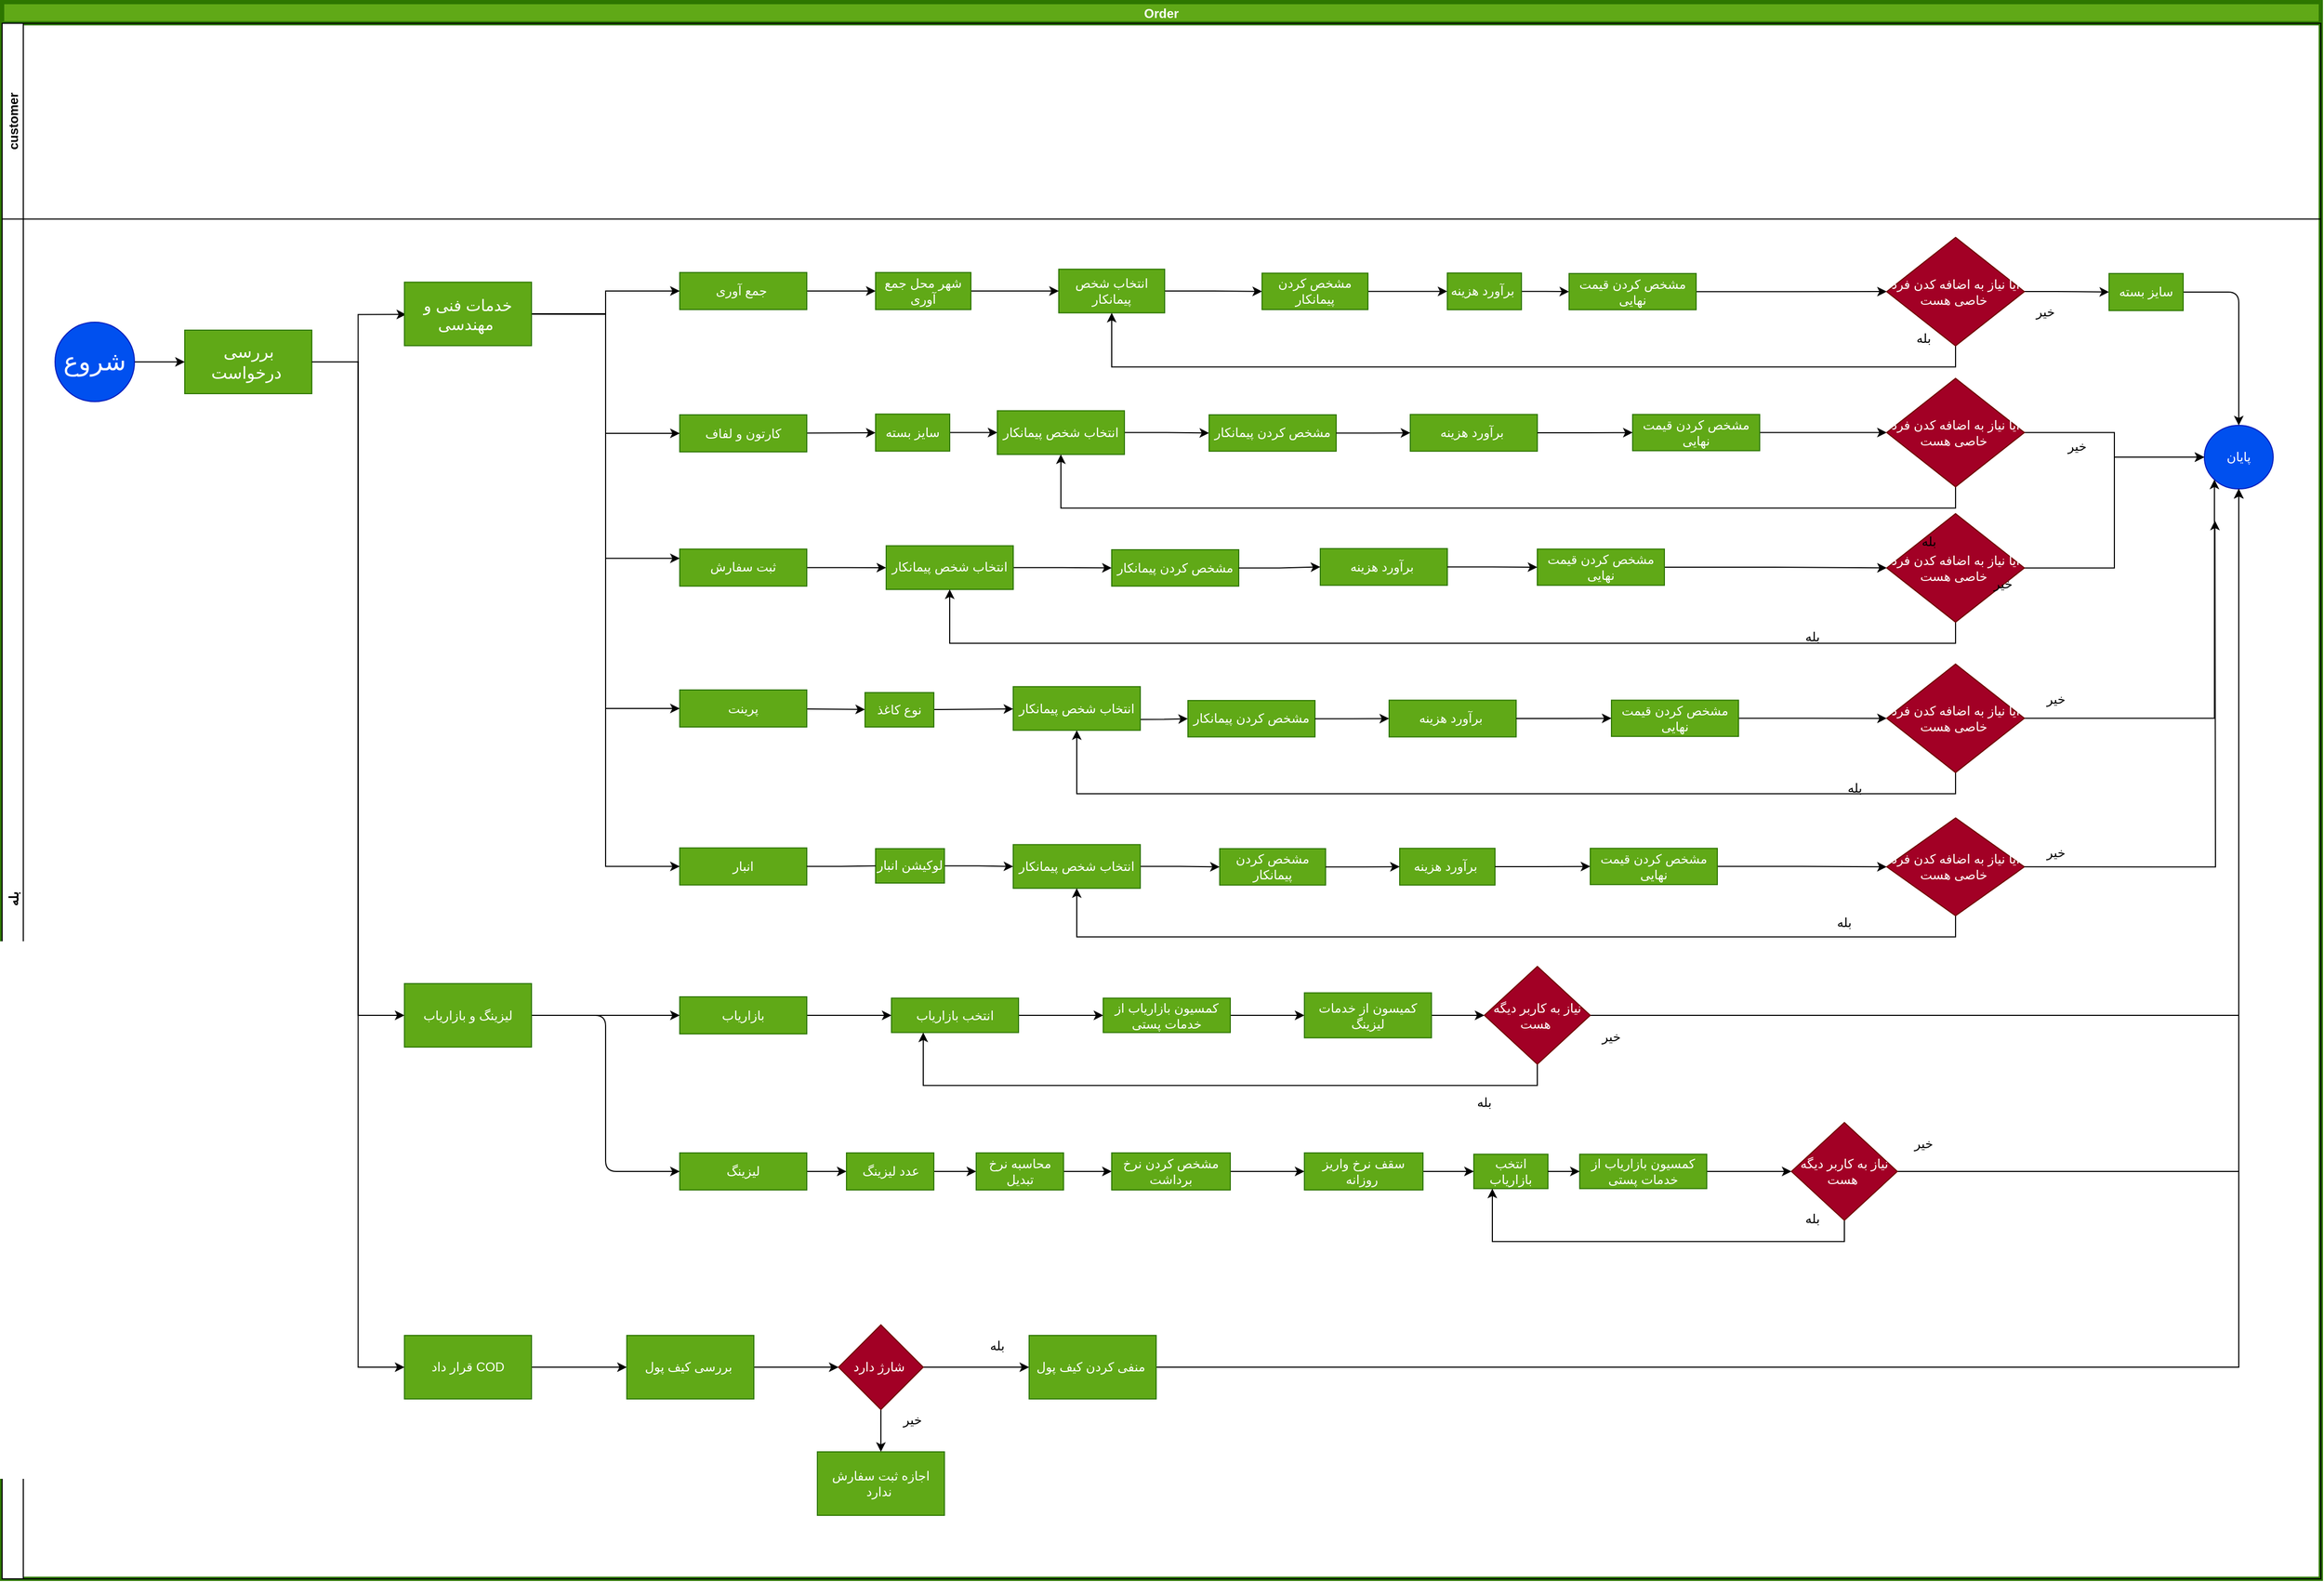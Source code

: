<mxfile>
    <diagram id="lS7s0SmvETfpQb1Q9BnN" name="inner-order">
        <mxGraphModel dx="1183" dy="945" grid="1" gridSize="10" guides="1" tooltips="1" connect="1" arrows="1" fold="1" page="1" pageScale="1" pageWidth="2336" pageHeight="1654" math="0" shadow="0">
            <root>
                <mxCell id="0"/>
                <mxCell id="1" parent="0"/>
                <mxCell id="2" value="Order" style="swimlane;childLayout=stackLayout;resizeParent=1;resizeParentMax=0;horizontal=1;startSize=20;horizontalStack=0;strokeColor=#2D7600;fillColor=#60a917;fontColor=#ffffff;strokeWidth=4;shadow=0;rounded=0;" parent="1" vertex="1">
                    <mxGeometry x="120" y="70" width="2190" height="1490" as="geometry"/>
                </mxCell>
                <mxCell id="3" value="customer" style="swimlane;startSize=20;horizontal=0;" parent="2" vertex="1">
                    <mxGeometry y="20" width="2190" height="185" as="geometry">
                        <mxRectangle x="20" width="1860" height="20" as="alternateBounds"/>
                    </mxGeometry>
                </mxCell>
                <mxCell id="79" style="edgeStyle=orthogonalEdgeStyle;rounded=0;orthogonalLoop=1;jettySize=auto;html=1;exitX=0.5;exitY=0;exitDx=0;exitDy=0;entryX=0.5;entryY=0;entryDx=0;entryDy=0;" parent="3" edge="1">
                    <mxGeometry relative="1" as="geometry">
                        <mxPoint x="635" y="85" as="targetPoint"/>
                    </mxGeometry>
                </mxCell>
                <mxCell id="4" value="بله" style="swimlane;startSize=20;horizontal=0;" parent="2" vertex="1">
                    <mxGeometry y="205" width="2190" height="1285" as="geometry"/>
                </mxCell>
                <mxCell id="356" style="edgeStyle=orthogonalEdgeStyle;rounded=0;orthogonalLoop=1;jettySize=auto;html=1;exitX=1;exitY=0.5;exitDx=0;exitDy=0;entryX=0;entryY=0.5;entryDx=0;entryDy=0;" parent="4" source="210" target="348" edge="1">
                    <mxGeometry relative="1" as="geometry"/>
                </mxCell>
                <mxCell id="383" style="edgeStyle=orthogonalEdgeStyle;rounded=0;orthogonalLoop=1;jettySize=auto;html=1;exitX=1;exitY=0.5;exitDx=0;exitDy=0;entryX=0.013;entryY=0.508;entryDx=0;entryDy=0;entryPerimeter=0;" parent="4" source="210" target="217" edge="1">
                    <mxGeometry relative="1" as="geometry"/>
                </mxCell>
                <mxCell id="210" value="&lt;font style=&quot;font-size: 16px&quot;&gt;بررسی درخواست&amp;nbsp;&lt;/font&gt;" style="whiteSpace=wrap;html=1;fontColor=#ffffff;strokeColor=#2D7600;fillColor=#60a917;" parent="4" vertex="1">
                    <mxGeometry x="172.5" y="105" width="120" height="60" as="geometry"/>
                </mxCell>
                <mxCell id="t-XLf8osJZKha951_Dwy-417" value="" style="edgeStyle=orthogonalEdgeStyle;html=1;" edge="1" parent="4" source="obBfX_c-ooc2OHzCGnZm-211" target="406">
                    <mxGeometry relative="1" as="geometry"/>
                </mxCell>
                <mxCell id="obBfX_c-ooc2OHzCGnZm-211" value="جمع آوری&amp;nbsp;" style="whiteSpace=wrap;html=1;fontColor=#ffffff;strokeColor=#2D7600;fillColor=#60a917;" parent="4" vertex="1">
                    <mxGeometry x="640" y="50.54" width="120" height="35" as="geometry"/>
                </mxCell>
                <mxCell id="t-XLf8osJZKha951_Dwy-422" value="" style="edgeStyle=orthogonalEdgeStyle;html=1;" edge="1" parent="4" source="obBfX_c-ooc2OHzCGnZm-220" target="t-XLf8osJZKha951_Dwy-421">
                    <mxGeometry relative="1" as="geometry"/>
                </mxCell>
                <mxCell id="obBfX_c-ooc2OHzCGnZm-220" value="لیزینگ" style="whiteSpace=wrap;html=1;fontColor=#ffffff;strokeColor=#2D7600;fillColor=#60a917;" parent="4" vertex="1">
                    <mxGeometry x="640" y="882.5" width="120" height="35" as="geometry"/>
                </mxCell>
                <mxCell id="351" value="" style="edgeStyle=orthogonalEdgeStyle;rounded=0;orthogonalLoop=1;jettySize=auto;html=1;" parent="4" source="obBfX_c-ooc2OHzCGnZm-218" target="350" edge="1">
                    <mxGeometry relative="1" as="geometry"/>
                </mxCell>
                <mxCell id="obBfX_c-ooc2OHzCGnZm-218" value="بازاریاب" style="whiteSpace=wrap;html=1;fontColor=#ffffff;strokeColor=#2D7600;fillColor=#60a917;" parent="4" vertex="1">
                    <mxGeometry x="640" y="735" width="120" height="35" as="geometry"/>
                </mxCell>
                <mxCell id="304" style="edgeStyle=orthogonalEdgeStyle;rounded=0;orthogonalLoop=1;jettySize=auto;html=1;exitX=1;exitY=0.5;exitDx=0;exitDy=0;startArrow=none;" parent="4" source="416" target="293" edge="1">
                    <mxGeometry relative="1" as="geometry"/>
                </mxCell>
                <mxCell id="obBfX_c-ooc2OHzCGnZm-217" value="انبار" style="whiteSpace=wrap;html=1;fontColor=#ffffff;strokeColor=#2D7600;fillColor=#60a917;" parent="4" vertex="1">
                    <mxGeometry x="640" y="594.3" width="120" height="35" as="geometry"/>
                </mxCell>
                <mxCell id="414" value="" style="edgeStyle=none;html=1;" parent="4" source="obBfX_c-ooc2OHzCGnZm-216" target="413" edge="1">
                    <mxGeometry relative="1" as="geometry"/>
                </mxCell>
                <mxCell id="obBfX_c-ooc2OHzCGnZm-216" value="پرینت" style="whiteSpace=wrap;html=1;fontColor=#ffffff;strokeColor=#2D7600;fillColor=#60a917;" parent="4" vertex="1">
                    <mxGeometry x="640" y="445" width="120" height="35" as="geometry"/>
                </mxCell>
                <mxCell id="274" value="" style="edgeStyle=orthogonalEdgeStyle;rounded=0;orthogonalLoop=1;jettySize=auto;html=1;" parent="4" source="obBfX_c-ooc2OHzCGnZm-215" target="260" edge="1">
                    <mxGeometry relative="1" as="geometry"/>
                </mxCell>
                <mxCell id="obBfX_c-ooc2OHzCGnZm-215" value="ثبت سفارش" style="whiteSpace=wrap;html=1;fontColor=#ffffff;strokeColor=#2D7600;fillColor=#60a917;" parent="4" vertex="1">
                    <mxGeometry x="640" y="311.88" width="120" height="35" as="geometry"/>
                </mxCell>
                <mxCell id="252" style="edgeStyle=orthogonalEdgeStyle;rounded=0;orthogonalLoop=1;jettySize=auto;html=1;exitX=1;exitY=0.5;exitDx=0;exitDy=0;entryX=0;entryY=0.5;entryDx=0;entryDy=0;startArrow=none;" parent="4" source="410" target="239" edge="1">
                    <mxGeometry relative="1" as="geometry"/>
                </mxCell>
                <mxCell id="412" value="" style="edgeStyle=none;html=1;" parent="4" source="obBfX_c-ooc2OHzCGnZm-214" target="410" edge="1">
                    <mxGeometry relative="1" as="geometry"/>
                </mxCell>
                <mxCell id="obBfX_c-ooc2OHzCGnZm-214" value="کارتون و لفاف" style="whiteSpace=wrap;html=1;fontColor=#ffffff;strokeColor=#2D7600;fillColor=#60a917;" parent="4" vertex="1">
                    <mxGeometry x="640" y="185" width="120" height="35" as="geometry"/>
                </mxCell>
                <mxCell id="306" style="edgeStyle=orthogonalEdgeStyle;rounded=0;orthogonalLoop=1;jettySize=auto;html=1;exitX=1;exitY=0.5;exitDx=0;exitDy=0;" parent="4" source="215" target="227" edge="1">
                    <mxGeometry relative="1" as="geometry"/>
                </mxCell>
                <mxCell id="215" value="انتخاب شخص پیمانکار" style="whiteSpace=wrap;html=1;fontColor=#ffffff;strokeColor=#2D7600;fillColor=#60a917;" parent="4" vertex="1">
                    <mxGeometry x="998" y="47.41" width="100" height="41.25" as="geometry"/>
                </mxCell>
                <mxCell id="219" style="edgeStyle=orthogonalEdgeStyle;rounded=0;orthogonalLoop=1;jettySize=auto;html=1;exitX=1;exitY=0.5;exitDx=0;exitDy=0;" parent="4" source="217" target="obBfX_c-ooc2OHzCGnZm-211" edge="1">
                    <mxGeometry relative="1" as="geometry"/>
                </mxCell>
                <mxCell id="221" style="edgeStyle=orthogonalEdgeStyle;rounded=0;orthogonalLoop=1;jettySize=auto;html=1;exitX=1;exitY=0.5;exitDx=0;exitDy=0;entryX=0;entryY=0.5;entryDx=0;entryDy=0;" parent="4" source="217" target="obBfX_c-ooc2OHzCGnZm-214" edge="1">
                    <mxGeometry relative="1" as="geometry"/>
                </mxCell>
                <mxCell id="222" style="edgeStyle=orthogonalEdgeStyle;rounded=0;orthogonalLoop=1;jettySize=auto;html=1;exitX=1;exitY=0.5;exitDx=0;exitDy=0;entryX=0;entryY=0.25;entryDx=0;entryDy=0;" parent="4" source="217" target="obBfX_c-ooc2OHzCGnZm-215" edge="1">
                    <mxGeometry relative="1" as="geometry"/>
                </mxCell>
                <mxCell id="223" style="edgeStyle=orthogonalEdgeStyle;rounded=0;orthogonalLoop=1;jettySize=auto;html=1;exitX=1;exitY=0.5;exitDx=0;exitDy=0;entryX=0;entryY=0.5;entryDx=0;entryDy=0;" parent="4" source="217" target="obBfX_c-ooc2OHzCGnZm-216" edge="1">
                    <mxGeometry relative="1" as="geometry"/>
                </mxCell>
                <mxCell id="224" style="edgeStyle=orthogonalEdgeStyle;rounded=0;orthogonalLoop=1;jettySize=auto;html=1;exitX=1;exitY=0.5;exitDx=0;exitDy=0;entryX=0;entryY=0.5;entryDx=0;entryDy=0;" parent="4" source="217" target="obBfX_c-ooc2OHzCGnZm-217" edge="1">
                    <mxGeometry relative="1" as="geometry"/>
                </mxCell>
                <mxCell id="217" value="&lt;font style=&quot;font-size: 15px&quot;&gt;خدمات فنی و مهندسی&amp;nbsp;&lt;/font&gt;" style="whiteSpace=wrap;html=1;fontColor=#ffffff;strokeColor=#2D7600;fillColor=#60a917;" parent="4" vertex="1">
                    <mxGeometry x="380" y="59.68" width="120" height="60" as="geometry"/>
                </mxCell>
                <mxCell id="230" value="" style="edgeStyle=orthogonalEdgeStyle;rounded=0;orthogonalLoop=1;jettySize=auto;html=1;" parent="4" source="227" target="229" edge="1">
                    <mxGeometry relative="1" as="geometry"/>
                </mxCell>
                <mxCell id="227" value="مشخص کردن پیمانکار" style="whiteSpace=wrap;html=1;fontColor=#ffffff;strokeColor=#2D7600;fillColor=#60a917;" parent="4" vertex="1">
                    <mxGeometry x="1190" y="51.16" width="100" height="34.38" as="geometry"/>
                </mxCell>
                <mxCell id="232" value="" style="edgeStyle=orthogonalEdgeStyle;rounded=0;orthogonalLoop=1;jettySize=auto;html=1;" parent="4" source="229" target="231" edge="1">
                    <mxGeometry relative="1" as="geometry"/>
                </mxCell>
                <mxCell id="229" value="برآورد هزینه&amp;nbsp;" style="whiteSpace=wrap;html=1;fontColor=#ffffff;strokeColor=#2D7600;fillColor=#60a917;" parent="4" vertex="1">
                    <mxGeometry x="1365" y="51.01" width="70" height="34.69" as="geometry"/>
                </mxCell>
                <mxCell id="308" value="" style="edgeStyle=orthogonalEdgeStyle;rounded=0;orthogonalLoop=1;jettySize=auto;html=1;" parent="4" source="231" target="307" edge="1">
                    <mxGeometry relative="1" as="geometry"/>
                </mxCell>
                <mxCell id="231" value="مشخص کردن قیمت نهایی" style="whiteSpace=wrap;html=1;fontColor=#ffffff;strokeColor=#2D7600;fillColor=#60a917;" parent="4" vertex="1">
                    <mxGeometry x="1480" y="51.47" width="120" height="34.23" as="geometry"/>
                </mxCell>
                <mxCell id="320" style="edgeStyle=orthogonalEdgeStyle;rounded=0;orthogonalLoop=1;jettySize=auto;html=1;exitX=1;exitY=0.5;exitDx=0;exitDy=0;entryX=0;entryY=0.5;entryDx=0;entryDy=0;" parent="4" source="239" target="243" edge="1">
                    <mxGeometry relative="1" as="geometry"/>
                </mxCell>
                <mxCell id="239" value="انتخاب شخص پیمانکار" style="whiteSpace=wrap;html=1;fontColor=#ffffff;strokeColor=#2D7600;fillColor=#60a917;" parent="4" vertex="1">
                    <mxGeometry x="940" y="181.18" width="120" height="41.25" as="geometry"/>
                </mxCell>
                <mxCell id="243" value="مشخص کردن پیمانکار" style="whiteSpace=wrap;html=1;fontColor=#ffffff;strokeColor=#2D7600;fillColor=#60a917;" parent="4" vertex="1">
                    <mxGeometry x="1140" y="185" width="120" height="34.38" as="geometry"/>
                </mxCell>
                <mxCell id="245" value="برآورد هزینه&amp;nbsp;" style="whiteSpace=wrap;html=1;fontColor=#ffffff;strokeColor=#2D7600;fillColor=#60a917;" parent="4" vertex="1">
                    <mxGeometry x="1330" y="184.69" width="120" height="34.69" as="geometry"/>
                </mxCell>
                <mxCell id="242" value="" style="edgeStyle=orthogonalEdgeStyle;rounded=0;orthogonalLoop=1;jettySize=auto;html=1;" parent="4" source="243" target="245" edge="1">
                    <mxGeometry relative="1" as="geometry"/>
                </mxCell>
                <mxCell id="326" style="edgeStyle=orthogonalEdgeStyle;rounded=0;orthogonalLoop=1;jettySize=auto;html=1;exitX=1;exitY=0.5;exitDx=0;exitDy=0;entryX=0;entryY=0.5;entryDx=0;entryDy=0;" parent="4" source="246" target="315" edge="1">
                    <mxGeometry relative="1" as="geometry"/>
                </mxCell>
                <mxCell id="246" value="مشخص کردن قیمت نهایی" style="whiteSpace=wrap;html=1;fontColor=#ffffff;strokeColor=#2D7600;fillColor=#60a917;" parent="4" vertex="1">
                    <mxGeometry x="1540" y="184.69" width="120" height="34.23" as="geometry"/>
                </mxCell>
                <mxCell id="244" value="" style="edgeStyle=orthogonalEdgeStyle;rounded=0;orthogonalLoop=1;jettySize=auto;html=1;" parent="4" source="245" target="246" edge="1">
                    <mxGeometry relative="1" as="geometry"/>
                </mxCell>
                <mxCell id="322" style="edgeStyle=orthogonalEdgeStyle;rounded=0;orthogonalLoop=1;jettySize=auto;html=1;exitX=1;exitY=0.5;exitDx=0;exitDy=0;" parent="4" source="260" target="261" edge="1">
                    <mxGeometry relative="1" as="geometry"/>
                </mxCell>
                <mxCell id="260" value="انتخاب شخص پیمانکار" style="whiteSpace=wrap;html=1;fontColor=#ffffff;strokeColor=#2D7600;fillColor=#60a917;" parent="4" vertex="1">
                    <mxGeometry x="835" y="308.76" width="120" height="41.25" as="geometry"/>
                </mxCell>
                <mxCell id="261" value="مشخص کردن پیمانکار" style="whiteSpace=wrap;html=1;fontColor=#ffffff;strokeColor=#2D7600;fillColor=#60a917;" parent="4" vertex="1">
                    <mxGeometry x="1048" y="312.5" width="120" height="34.38" as="geometry"/>
                </mxCell>
                <mxCell id="262" value="برآورد هزینه&amp;nbsp;" style="whiteSpace=wrap;html=1;fontColor=#ffffff;strokeColor=#2D7600;fillColor=#60a917;" parent="4" vertex="1">
                    <mxGeometry x="1245" y="311.42" width="120" height="34.69" as="geometry"/>
                </mxCell>
                <mxCell id="263" value="" style="edgeStyle=orthogonalEdgeStyle;rounded=0;orthogonalLoop=1;jettySize=auto;html=1;" parent="4" source="261" target="262" edge="1">
                    <mxGeometry relative="1" as="geometry"/>
                </mxCell>
                <mxCell id="327" style="edgeStyle=orthogonalEdgeStyle;rounded=0;orthogonalLoop=1;jettySize=auto;html=1;exitX=1;exitY=0.5;exitDx=0;exitDy=0;" parent="4" source="264" target="323" edge="1">
                    <mxGeometry relative="1" as="geometry"/>
                </mxCell>
                <mxCell id="264" value="مشخص کردن قیمت نهایی" style="whiteSpace=wrap;html=1;fontColor=#ffffff;strokeColor=#2D7600;fillColor=#60a917;" parent="4" vertex="1">
                    <mxGeometry x="1450" y="311.88" width="120" height="34.23" as="geometry"/>
                </mxCell>
                <mxCell id="265" value="" style="edgeStyle=orthogonalEdgeStyle;rounded=0;orthogonalLoop=1;jettySize=auto;html=1;" parent="4" source="262" target="264" edge="1">
                    <mxGeometry relative="1" as="geometry"/>
                </mxCell>
                <mxCell id="337" style="edgeStyle=orthogonalEdgeStyle;rounded=0;orthogonalLoop=1;jettySize=auto;html=1;exitX=1;exitY=0.75;exitDx=0;exitDy=0;" parent="4" source="278" target="279" edge="1">
                    <mxGeometry relative="1" as="geometry"/>
                </mxCell>
                <mxCell id="278" value="انتخاب شخص پیمانکار" style="whiteSpace=wrap;html=1;fontColor=#ffffff;strokeColor=#2D7600;fillColor=#60a917;" parent="4" vertex="1">
                    <mxGeometry x="955" y="441.88" width="120" height="41.25" as="geometry"/>
                </mxCell>
                <mxCell id="279" value="مشخص کردن پیمانکار" style="whiteSpace=wrap;html=1;fontColor=#ffffff;strokeColor=#2D7600;fillColor=#60a917;" parent="4" vertex="1">
                    <mxGeometry x="1120" y="455" width="120" height="34.38" as="geometry"/>
                </mxCell>
                <mxCell id="280" value="برآورد هزینه&amp;nbsp;" style="whiteSpace=wrap;html=1;fontColor=#ffffff;strokeColor=#2D7600;fillColor=#60a917;" parent="4" vertex="1">
                    <mxGeometry x="1310" y="454.69" width="120" height="34.69" as="geometry"/>
                </mxCell>
                <mxCell id="281" value="" style="edgeStyle=orthogonalEdgeStyle;rounded=0;orthogonalLoop=1;jettySize=auto;html=1;" parent="4" source="279" target="280" edge="1">
                    <mxGeometry relative="1" as="geometry"/>
                </mxCell>
                <mxCell id="336" style="edgeStyle=orthogonalEdgeStyle;rounded=0;orthogonalLoop=1;jettySize=auto;html=1;exitX=1;exitY=0.5;exitDx=0;exitDy=0;" parent="4" source="282" target="333" edge="1">
                    <mxGeometry relative="1" as="geometry"/>
                </mxCell>
                <mxCell id="282" value="مشخص کردن قیمت نهایی" style="whiteSpace=wrap;html=1;fontColor=#ffffff;strokeColor=#2D7600;fillColor=#60a917;" parent="4" vertex="1">
                    <mxGeometry x="1520" y="454.69" width="120" height="34.23" as="geometry"/>
                </mxCell>
                <mxCell id="283" value="" style="edgeStyle=orthogonalEdgeStyle;rounded=0;orthogonalLoop=1;jettySize=auto;html=1;" parent="4" source="280" target="282" edge="1">
                    <mxGeometry relative="1" as="geometry"/>
                </mxCell>
                <mxCell id="343" style="edgeStyle=orthogonalEdgeStyle;rounded=0;orthogonalLoop=1;jettySize=auto;html=1;exitX=1;exitY=0.5;exitDx=0;exitDy=0;" parent="4" source="293" target="294" edge="1">
                    <mxGeometry relative="1" as="geometry"/>
                </mxCell>
                <mxCell id="293" value="انتخاب شخص پیمانکار" style="whiteSpace=wrap;html=1;fontColor=#ffffff;strokeColor=#2D7600;fillColor=#60a917;" parent="4" vertex="1">
                    <mxGeometry x="955" y="591.18" width="120" height="41.25" as="geometry"/>
                </mxCell>
                <mxCell id="294" value="مشخص کردن پیمانکار" style="whiteSpace=wrap;html=1;fontColor=#ffffff;strokeColor=#2D7600;fillColor=#60a917;" parent="4" vertex="1">
                    <mxGeometry x="1150" y="595" width="100" height="34.38" as="geometry"/>
                </mxCell>
                <mxCell id="295" value="برآورد هزینه&amp;nbsp;" style="whiteSpace=wrap;html=1;fontColor=#ffffff;strokeColor=#2D7600;fillColor=#60a917;" parent="4" vertex="1">
                    <mxGeometry x="1320" y="594.69" width="90" height="34.69" as="geometry"/>
                </mxCell>
                <mxCell id="296" value="" style="edgeStyle=orthogonalEdgeStyle;rounded=0;orthogonalLoop=1;jettySize=auto;html=1;" parent="4" source="294" target="295" edge="1">
                    <mxGeometry relative="1" as="geometry"/>
                </mxCell>
                <mxCell id="345" style="edgeStyle=orthogonalEdgeStyle;rounded=0;orthogonalLoop=1;jettySize=auto;html=1;exitX=1;exitY=0.5;exitDx=0;exitDy=0;entryX=0;entryY=0.5;entryDx=0;entryDy=0;" parent="4" source="297" target="340" edge="1">
                    <mxGeometry relative="1" as="geometry"/>
                </mxCell>
                <mxCell id="297" value="مشخص کردن قیمت نهایی" style="whiteSpace=wrap;html=1;fontColor=#ffffff;strokeColor=#2D7600;fillColor=#60a917;" parent="4" vertex="1">
                    <mxGeometry x="1500" y="594.69" width="120" height="34.23" as="geometry"/>
                </mxCell>
                <mxCell id="298" value="" style="edgeStyle=orthogonalEdgeStyle;rounded=0;orthogonalLoop=1;jettySize=auto;html=1;" parent="4" source="295" target="297" edge="1">
                    <mxGeometry relative="1" as="geometry"/>
                </mxCell>
                <mxCell id="305" style="edgeStyle=orthogonalEdgeStyle;rounded=0;orthogonalLoop=1;jettySize=auto;html=1;exitX=1;exitY=0.5;exitDx=0;exitDy=0;entryX=0;entryY=0.5;entryDx=0;entryDy=0;" parent="4" source="7" target="210" edge="1">
                    <mxGeometry relative="1" as="geometry"/>
                </mxCell>
                <mxCell id="7" value="&lt;font style=&quot;font-size: 24px&quot;&gt;شروع&lt;/font&gt;" style="ellipse;whiteSpace=wrap;html=1;aspect=fixed;fillColor=#0050ef;strokeColor=#001DBC;fontColor=#ffffff;" parent="4" vertex="1">
                    <mxGeometry x="50" y="97.5" width="75" height="75" as="geometry"/>
                </mxCell>
                <mxCell id="309" style="edgeStyle=orthogonalEdgeStyle;rounded=0;orthogonalLoop=1;jettySize=auto;html=1;exitX=0.5;exitY=1;exitDx=0;exitDy=0;entryX=0.5;entryY=1;entryDx=0;entryDy=0;" parent="4" source="307" target="215" edge="1">
                    <mxGeometry relative="1" as="geometry">
                        <mxPoint x="865" y="72.83" as="targetPoint"/>
                    </mxGeometry>
                </mxCell>
                <mxCell id="t-XLf8osJZKha951_Dwy-418" value="" style="edgeStyle=orthogonalEdgeStyle;html=1;" edge="1" parent="4" source="307" target="405">
                    <mxGeometry relative="1" as="geometry"/>
                </mxCell>
                <mxCell id="307" value="آیا نیاز به اضافه کدن فرد خاصی هست&amp;nbsp;" style="rhombus;whiteSpace=wrap;html=1;fontColor=#ffffff;strokeColor=#6F0000;fillColor=#a20025;" parent="4" vertex="1">
                    <mxGeometry x="1780" y="17.33" width="130" height="102.51" as="geometry"/>
                </mxCell>
                <mxCell id="310" value="&lt;font color=&quot;#000000&quot;&gt;بله&lt;/font&gt;" style="text;html=1;strokeColor=none;fillColor=none;align=center;verticalAlign=middle;whiteSpace=wrap;rounded=0;" parent="4" vertex="1">
                    <mxGeometry x="1795" y="102.83" width="40" height="20" as="geometry"/>
                </mxCell>
                <mxCell id="36" value="پایان" style="ellipse;whiteSpace=wrap;html=1;rounded=0;fillColor=#0050ef;strokeColor=#001DBC;fontColor=#ffffff;" parent="4" vertex="1">
                    <mxGeometry x="2080" y="195" width="65" height="60" as="geometry"/>
                </mxCell>
                <mxCell id="321" style="edgeStyle=orthogonalEdgeStyle;rounded=0;orthogonalLoop=1;jettySize=auto;html=1;exitX=0.5;exitY=1;exitDx=0;exitDy=0;entryX=0.5;entryY=1;entryDx=0;entryDy=0;" parent="4" source="315" target="239" edge="1">
                    <mxGeometry relative="1" as="geometry"/>
                </mxCell>
                <mxCell id="329" style="edgeStyle=orthogonalEdgeStyle;rounded=0;orthogonalLoop=1;jettySize=auto;html=1;exitX=1;exitY=0.5;exitDx=0;exitDy=0;entryX=0;entryY=0.5;entryDx=0;entryDy=0;" parent="4" source="315" target="36" edge="1">
                    <mxGeometry relative="1" as="geometry"/>
                </mxCell>
                <mxCell id="315" value="آیا نیاز به اضافه کدن فرد خاصی هست&amp;nbsp;" style="rhombus;whiteSpace=wrap;html=1;fontColor=#ffffff;strokeColor=#6F0000;fillColor=#a20025;" parent="4" vertex="1">
                    <mxGeometry x="1780" y="150.55" width="130" height="102.51" as="geometry"/>
                </mxCell>
                <mxCell id="328" style="edgeStyle=orthogonalEdgeStyle;rounded=0;orthogonalLoop=1;jettySize=auto;html=1;exitX=0.5;exitY=1;exitDx=0;exitDy=0;entryX=0.5;entryY=1;entryDx=0;entryDy=0;" parent="4" source="323" target="260" edge="1">
                    <mxGeometry relative="1" as="geometry"/>
                </mxCell>
                <mxCell id="331" style="edgeStyle=orthogonalEdgeStyle;rounded=0;orthogonalLoop=1;jettySize=auto;html=1;exitX=1;exitY=0.5;exitDx=0;exitDy=0;entryX=0;entryY=0.5;entryDx=0;entryDy=0;" parent="4" source="323" target="36" edge="1">
                    <mxGeometry relative="1" as="geometry"/>
                </mxCell>
                <mxCell id="323" value="آیا نیاز به اضافه کدن فرد خاصی هست&amp;nbsp;" style="rhombus;whiteSpace=wrap;html=1;fontColor=#ffffff;strokeColor=#6F0000;fillColor=#a20025;" parent="4" vertex="1">
                    <mxGeometry x="1780" y="278.44" width="130" height="102.51" as="geometry"/>
                </mxCell>
                <mxCell id="325" value="&lt;font color=&quot;#000000&quot;&gt;بله&lt;/font&gt;" style="text;html=1;strokeColor=none;fillColor=none;align=center;verticalAlign=middle;whiteSpace=wrap;rounded=0;" parent="4" vertex="1">
                    <mxGeometry x="1690" y="385.0" width="40" height="20" as="geometry"/>
                </mxCell>
                <mxCell id="338" style="edgeStyle=orthogonalEdgeStyle;rounded=0;orthogonalLoop=1;jettySize=auto;html=1;exitX=0.5;exitY=1;exitDx=0;exitDy=0;entryX=0.5;entryY=1;entryDx=0;entryDy=0;" parent="4" source="333" target="278" edge="1">
                    <mxGeometry relative="1" as="geometry"/>
                </mxCell>
                <mxCell id="339" style="edgeStyle=orthogonalEdgeStyle;rounded=0;orthogonalLoop=1;jettySize=auto;html=1;exitX=1;exitY=0.5;exitDx=0;exitDy=0;entryX=0;entryY=1;entryDx=0;entryDy=0;" parent="4" source="333" target="36" edge="1">
                    <mxGeometry relative="1" as="geometry"/>
                </mxCell>
                <mxCell id="333" value="آیا نیاز به اضافه کدن فرد خاصی هست&amp;nbsp;" style="rhombus;whiteSpace=wrap;html=1;fontColor=#ffffff;strokeColor=#6F0000;fillColor=#a20025;" parent="4" vertex="1">
                    <mxGeometry x="1780" y="420.55" width="130" height="102.51" as="geometry"/>
                </mxCell>
                <mxCell id="334" value="&lt;font color=&quot;#000000&quot;&gt;بله&lt;/font&gt;" style="text;html=1;strokeColor=none;fillColor=none;align=center;verticalAlign=middle;whiteSpace=wrap;rounded=0;" parent="4" vertex="1">
                    <mxGeometry x="1730" y="527.51" width="40" height="20" as="geometry"/>
                </mxCell>
                <mxCell id="335" value="&lt;font color=&quot;#000000&quot;&gt;خیر&lt;/font&gt;" style="text;html=1;strokeColor=none;fillColor=none;align=center;verticalAlign=middle;whiteSpace=wrap;rounded=0;" parent="4" vertex="1">
                    <mxGeometry x="1920" y="435" width="40" height="37.51" as="geometry"/>
                </mxCell>
                <mxCell id="344" style="edgeStyle=orthogonalEdgeStyle;rounded=0;orthogonalLoop=1;jettySize=auto;html=1;exitX=0.5;exitY=1;exitDx=0;exitDy=0;entryX=0.5;entryY=1;entryDx=0;entryDy=0;" parent="4" source="340" target="293" edge="1">
                    <mxGeometry relative="1" as="geometry"/>
                </mxCell>
                <mxCell id="340" value="آیا نیاز به اضافه کدن فرد خاصی هست&amp;nbsp;" style="rhombus;whiteSpace=wrap;html=1;fontColor=#ffffff;strokeColor=#6F0000;fillColor=#a20025;" parent="4" vertex="1">
                    <mxGeometry x="1780" y="565.93" width="130" height="92.51" as="geometry"/>
                </mxCell>
                <mxCell id="341" value="&lt;font color=&quot;#000000&quot;&gt;بله&lt;/font&gt;" style="text;html=1;strokeColor=none;fillColor=none;align=center;verticalAlign=middle;whiteSpace=wrap;rounded=0;" parent="4" vertex="1">
                    <mxGeometry x="1720" y="655" width="40" height="20" as="geometry"/>
                </mxCell>
                <mxCell id="342" value="&lt;font color=&quot;#000000&quot;&gt;خیر&lt;/font&gt;" style="text;html=1;strokeColor=none;fillColor=none;align=center;verticalAlign=middle;whiteSpace=wrap;rounded=0;" parent="4" vertex="1">
                    <mxGeometry x="1920" y="591.18" width="40" height="15" as="geometry"/>
                </mxCell>
                <mxCell id="358" style="edgeStyle=orthogonalEdgeStyle;rounded=0;orthogonalLoop=1;jettySize=auto;html=1;exitX=1;exitY=0.5;exitDx=0;exitDy=0;" parent="4" source="348" target="obBfX_c-ooc2OHzCGnZm-218" edge="1">
                    <mxGeometry relative="1" as="geometry"/>
                </mxCell>
                <mxCell id="t-XLf8osJZKha951_Dwy-420" style="edgeStyle=orthogonalEdgeStyle;html=1;exitX=1;exitY=0.5;exitDx=0;exitDy=0;entryX=0;entryY=0.5;entryDx=0;entryDy=0;" edge="1" parent="4" source="348" target="obBfX_c-ooc2OHzCGnZm-220">
                    <mxGeometry relative="1" as="geometry"/>
                </mxCell>
                <mxCell id="348" value="لیزینگ و بازاریاب" style="whiteSpace=wrap;html=1;fontColor=#ffffff;strokeColor=#2D7600;fillColor=#60a917;" parent="4" vertex="1">
                    <mxGeometry x="380" y="722.5" width="120" height="60" as="geometry"/>
                </mxCell>
                <mxCell id="353" value="" style="edgeStyle=orthogonalEdgeStyle;rounded=0;orthogonalLoop=1;jettySize=auto;html=1;" parent="4" source="350" target="352" edge="1">
                    <mxGeometry relative="1" as="geometry"/>
                </mxCell>
                <mxCell id="350" value="انتخب بازاریاب" style="whiteSpace=wrap;html=1;fontColor=#ffffff;strokeColor=#2D7600;fillColor=#60a917;" parent="4" vertex="1">
                    <mxGeometry x="840" y="736.25" width="120" height="32.5" as="geometry"/>
                </mxCell>
                <mxCell id="361" value="" style="edgeStyle=orthogonalEdgeStyle;rounded=0;orthogonalLoop=1;jettySize=auto;html=1;" parent="4" source="352" target="360" edge="1">
                    <mxGeometry relative="1" as="geometry"/>
                </mxCell>
                <mxCell id="352" value="کمسیون بازاریاب از خدمات پستی" style="whiteSpace=wrap;html=1;fontColor=#ffffff;strokeColor=#2D7600;fillColor=#60a917;" parent="4" vertex="1">
                    <mxGeometry x="1040" y="736.25" width="120" height="32.5" as="geometry"/>
                </mxCell>
                <mxCell id="363" value="" style="edgeStyle=orthogonalEdgeStyle;rounded=0;orthogonalLoop=1;jettySize=auto;html=1;" parent="4" source="360" target="362" edge="1">
                    <mxGeometry relative="1" as="geometry"/>
                </mxCell>
                <mxCell id="360" value="کمیسون از خدمات لیزینگ" style="whiteSpace=wrap;html=1;fontColor=#ffffff;strokeColor=#2D7600;fillColor=#60a917;" parent="4" vertex="1">
                    <mxGeometry x="1230" y="731.25" width="120" height="42.5" as="geometry"/>
                </mxCell>
                <mxCell id="366" style="edgeStyle=orthogonalEdgeStyle;rounded=0;orthogonalLoop=1;jettySize=auto;html=1;exitX=0.5;exitY=1;exitDx=0;exitDy=0;entryX=0.25;entryY=1;entryDx=0;entryDy=0;" parent="4" source="362" target="350" edge="1">
                    <mxGeometry relative="1" as="geometry"/>
                </mxCell>
                <mxCell id="368" style="edgeStyle=orthogonalEdgeStyle;rounded=0;orthogonalLoop=1;jettySize=auto;html=1;exitX=1;exitY=0.5;exitDx=0;exitDy=0;entryX=0.5;entryY=1;entryDx=0;entryDy=0;" parent="4" source="362" target="36" edge="1">
                    <mxGeometry relative="1" as="geometry"/>
                </mxCell>
                <mxCell id="362" value="نیاز به کاربر دیگه هست&amp;nbsp;" style="rhombus;whiteSpace=wrap;html=1;fontColor=#ffffff;strokeColor=#6F0000;fillColor=#a20025;" parent="4" vertex="1">
                    <mxGeometry x="1400" y="706.25" width="100" height="92.5" as="geometry"/>
                </mxCell>
                <mxCell id="372" value="انتخب بازاریاب" style="whiteSpace=wrap;html=1;fontColor=#ffffff;strokeColor=#2D7600;fillColor=#60a917;" parent="4" vertex="1">
                    <mxGeometry x="1390" y="883.75" width="70" height="32.5" as="geometry"/>
                </mxCell>
                <mxCell id="t-XLf8osJZKha951_Dwy-431" style="edgeStyle=orthogonalEdgeStyle;html=1;exitX=1;exitY=0.5;exitDx=0;exitDy=0;entryX=0;entryY=0.5;entryDx=0;entryDy=0;" edge="1" parent="4" source="374" target="378">
                    <mxGeometry relative="1" as="geometry"/>
                </mxCell>
                <mxCell id="374" value="کمسیون بازاریاب از خدمات پستی" style="whiteSpace=wrap;html=1;fontColor=#ffffff;strokeColor=#2D7600;fillColor=#60a917;" parent="4" vertex="1">
                    <mxGeometry x="1490" y="883.75" width="120" height="32.5" as="geometry"/>
                </mxCell>
                <mxCell id="371" value="" style="edgeStyle=orthogonalEdgeStyle;rounded=0;orthogonalLoop=1;jettySize=auto;html=1;" parent="4" source="372" target="374" edge="1">
                    <mxGeometry relative="1" as="geometry"/>
                </mxCell>
                <mxCell id="377" style="edgeStyle=orthogonalEdgeStyle;rounded=0;orthogonalLoop=1;jettySize=auto;html=1;exitX=0.5;exitY=1;exitDx=0;exitDy=0;entryX=0.25;entryY=1;entryDx=0;entryDy=0;" parent="4" source="378" target="372" edge="1">
                    <mxGeometry relative="1" as="geometry"/>
                </mxCell>
                <mxCell id="382" style="edgeStyle=orthogonalEdgeStyle;rounded=0;orthogonalLoop=1;jettySize=auto;html=1;exitX=1;exitY=0.5;exitDx=0;exitDy=0;entryX=0.5;entryY=1;entryDx=0;entryDy=0;" parent="4" source="378" target="36" edge="1">
                    <mxGeometry relative="1" as="geometry"/>
                </mxCell>
                <mxCell id="378" value="نیاز به کاربر دیگه هست&amp;nbsp;" style="rhombus;whiteSpace=wrap;html=1;fontColor=#ffffff;strokeColor=#6F0000;fillColor=#a20025;" parent="4" vertex="1">
                    <mxGeometry x="1690" y="853.75" width="100" height="92.5" as="geometry"/>
                </mxCell>
                <mxCell id="379" value="&lt;font color=&quot;#000000&quot;&gt;بله&lt;/font&gt;" style="text;html=1;strokeColor=none;fillColor=none;align=center;verticalAlign=middle;whiteSpace=wrap;rounded=0;" parent="4" vertex="1">
                    <mxGeometry x="1690" y="935" width="40" height="20" as="geometry"/>
                </mxCell>
                <mxCell id="380" value="&lt;font color=&quot;#000000&quot;&gt;خیر&lt;/font&gt;" style="text;html=1;strokeColor=none;fillColor=none;align=center;verticalAlign=middle;whiteSpace=wrap;rounded=0;" parent="4" vertex="1">
                    <mxGeometry x="1795" y="863.75" width="40" height="20" as="geometry"/>
                </mxCell>
                <mxCell id="386" value="" style="edgeStyle=orthogonalEdgeStyle;rounded=0;orthogonalLoop=1;jettySize=auto;html=1;" parent="4" source="384" target="385" edge="1">
                    <mxGeometry relative="1" as="geometry"/>
                </mxCell>
                <mxCell id="384" value="قرار داد COD" style="whiteSpace=wrap;html=1;fontColor=#ffffff;strokeColor=#2D7600;fillColor=#60a917;" parent="4" vertex="1">
                    <mxGeometry x="380" y="1055" width="120" height="60" as="geometry"/>
                </mxCell>
                <mxCell id="394" value="" style="edgeStyle=orthogonalEdgeStyle;rounded=0;orthogonalLoop=1;jettySize=auto;html=1;" parent="4" source="385" target="393" edge="1">
                    <mxGeometry relative="1" as="geometry"/>
                </mxCell>
                <mxCell id="385" value="بررسی کیف پول&amp;nbsp;" style="whiteSpace=wrap;html=1;fontColor=#ffffff;strokeColor=#2D7600;fillColor=#60a917;" parent="4" vertex="1">
                    <mxGeometry x="590" y="1055" width="120" height="60" as="geometry"/>
                </mxCell>
                <mxCell id="403" style="edgeStyle=orthogonalEdgeStyle;rounded=0;orthogonalLoop=1;jettySize=auto;html=1;exitX=1;exitY=0.5;exitDx=0;exitDy=0;entryX=0.5;entryY=1;entryDx=0;entryDy=0;" parent="4" source="387" target="36" edge="1">
                    <mxGeometry relative="1" as="geometry"/>
                </mxCell>
                <mxCell id="387" value="منفی کردن کیف پول&amp;nbsp;" style="whiteSpace=wrap;html=1;fontColor=#ffffff;strokeColor=#2D7600;fillColor=#60a917;" parent="4" vertex="1">
                    <mxGeometry x="970" y="1055" width="120" height="60" as="geometry"/>
                </mxCell>
                <mxCell id="395" value="" style="edgeStyle=orthogonalEdgeStyle;rounded=0;orthogonalLoop=1;jettySize=auto;html=1;" parent="4" source="393" target="387" edge="1">
                    <mxGeometry relative="1" as="geometry"/>
                </mxCell>
                <mxCell id="397" value="" style="edgeStyle=orthogonalEdgeStyle;rounded=0;orthogonalLoop=1;jettySize=auto;html=1;" parent="4" source="393" target="396" edge="1">
                    <mxGeometry relative="1" as="geometry"/>
                </mxCell>
                <mxCell id="393" value="شارژ دارد&amp;nbsp;" style="rhombus;whiteSpace=wrap;html=1;fontColor=#ffffff;strokeColor=#6F0000;fillColor=#a20025;" parent="4" vertex="1">
                    <mxGeometry x="790" y="1045" width="80" height="80" as="geometry"/>
                </mxCell>
                <mxCell id="396" value="اجازه ثبت سفارش ندارد&amp;nbsp;" style="whiteSpace=wrap;html=1;fontColor=#ffffff;strokeColor=#2D7600;fillColor=#60a917;" parent="4" vertex="1">
                    <mxGeometry x="770" y="1165" width="120" height="60" as="geometry"/>
                </mxCell>
                <mxCell id="398" value="بله" style="text;html=1;strokeColor=none;fillColor=none;align=center;verticalAlign=middle;whiteSpace=wrap;rounded=0;" parent="4" vertex="1">
                    <mxGeometry x="920" y="1055" width="40" height="20" as="geometry"/>
                </mxCell>
                <mxCell id="404" style="edgeStyle=orthogonalEdgeStyle;rounded=0;orthogonalLoop=1;jettySize=auto;html=1;exitX=1;exitY=0.5;exitDx=0;exitDy=0;entryX=0;entryY=0.5;entryDx=0;entryDy=0;" parent="4" source="210" target="384" edge="1">
                    <mxGeometry relative="1" as="geometry">
                        <mxPoint x="350.0" y="305" as="targetPoint"/>
                    </mxGeometry>
                </mxCell>
                <mxCell id="319" value="&lt;font color=&quot;#000000&quot;&gt;خیر&lt;/font&gt;" style="text;html=1;strokeColor=none;fillColor=none;align=center;verticalAlign=middle;whiteSpace=wrap;rounded=0;" parent="4" vertex="1">
                    <mxGeometry x="1910" y="77.5" width="40" height="20" as="geometry"/>
                </mxCell>
                <mxCell id="409" value="" style="edgeStyle=orthogonalEdgeStyle;html=1;" parent="4" source="406" target="215" edge="1">
                    <mxGeometry relative="1" as="geometry"/>
                </mxCell>
                <mxCell id="406" value="شهر محل جمع آوری" style="whiteSpace=wrap;html=1;fontColor=#ffffff;strokeColor=#2D7600;fillColor=#60a917;" parent="4" vertex="1">
                    <mxGeometry x="825" y="50.54" width="90" height="35" as="geometry"/>
                </mxCell>
                <mxCell id="410" value="سایز بسته" style="whiteSpace=wrap;html=1;fontColor=#ffffff;strokeColor=#2D7600;fillColor=#60a917;" parent="4" vertex="1">
                    <mxGeometry x="825" y="184.31" width="70" height="35" as="geometry"/>
                </mxCell>
                <mxCell id="415" value="" style="edgeStyle=none;html=1;" parent="4" source="413" target="278" edge="1">
                    <mxGeometry relative="1" as="geometry"/>
                </mxCell>
                <mxCell id="413" value="نوع کاغذ" style="whiteSpace=wrap;html=1;fillColor=#60a917;strokeColor=#2D7600;fontColor=#ffffff;" parent="4" vertex="1">
                    <mxGeometry x="815" y="447.5" width="65" height="32.5" as="geometry"/>
                </mxCell>
                <mxCell id="416" value="لوکیشن انبار" style="whiteSpace=wrap;html=1;fillColor=#60a917;strokeColor=#2D7600;fontColor=#ffffff;" parent="4" vertex="1">
                    <mxGeometry x="825" y="595" width="65" height="32.5" as="geometry"/>
                </mxCell>
                <mxCell id="417" value="" style="edgeStyle=orthogonalEdgeStyle;rounded=0;orthogonalLoop=1;jettySize=auto;html=1;exitX=1;exitY=0.5;exitDx=0;exitDy=0;endArrow=none;" parent="4" source="obBfX_c-ooc2OHzCGnZm-217" target="416" edge="1">
                    <mxGeometry relative="1" as="geometry">
                        <mxPoint x="880" y="884.38" as="sourcePoint"/>
                        <mxPoint x="1075" y="886.857" as="targetPoint"/>
                    </mxGeometry>
                </mxCell>
                <mxCell id="t-XLf8osJZKha951_Dwy-419" style="edgeStyle=orthogonalEdgeStyle;html=1;exitX=1;exitY=0.5;exitDx=0;exitDy=0;entryX=0.5;entryY=0;entryDx=0;entryDy=0;" edge="1" parent="4" source="405" target="36">
                    <mxGeometry relative="1" as="geometry"/>
                </mxCell>
                <mxCell id="405" value="سایز بسته" style="whiteSpace=wrap;html=1;fontColor=#ffffff;strokeColor=#2D7600;fillColor=#60a917;" parent="4" vertex="1">
                    <mxGeometry x="1990" y="51.47" width="70" height="35" as="geometry"/>
                </mxCell>
                <mxCell id="369" value="&lt;font color=&quot;#000000&quot;&gt;خیر&lt;/font&gt;" style="text;html=1;strokeColor=none;fillColor=none;align=center;verticalAlign=middle;whiteSpace=wrap;rounded=0;" parent="4" vertex="1">
                    <mxGeometry x="1500" y="762.5" width="40" height="20" as="geometry"/>
                </mxCell>
                <mxCell id="367" value="&lt;font color=&quot;#000000&quot;&gt;بله&lt;/font&gt;" style="text;html=1;strokeColor=none;fillColor=none;align=center;verticalAlign=middle;whiteSpace=wrap;rounded=0;" parent="4" vertex="1">
                    <mxGeometry x="1380" y="825" width="40" height="20" as="geometry"/>
                </mxCell>
                <mxCell id="t-XLf8osJZKha951_Dwy-424" value="" style="edgeStyle=orthogonalEdgeStyle;html=1;" edge="1" parent="4" source="t-XLf8osJZKha951_Dwy-421" target="t-XLf8osJZKha951_Dwy-423">
                    <mxGeometry relative="1" as="geometry"/>
                </mxCell>
                <mxCell id="t-XLf8osJZKha951_Dwy-421" value="عدد لیزینگ" style="whiteSpace=wrap;html=1;fontColor=#ffffff;strokeColor=#2D7600;fillColor=#60a917;" vertex="1" parent="4">
                    <mxGeometry x="797.5" y="882.5" width="82.5" height="35" as="geometry"/>
                </mxCell>
                <mxCell id="t-XLf8osJZKha951_Dwy-426" value="" style="edgeStyle=orthogonalEdgeStyle;html=1;" edge="1" parent="4" source="t-XLf8osJZKha951_Dwy-423" target="t-XLf8osJZKha951_Dwy-425">
                    <mxGeometry relative="1" as="geometry"/>
                </mxCell>
                <mxCell id="t-XLf8osJZKha951_Dwy-423" value="محاسبه نرخ تبدیل" style="whiteSpace=wrap;html=1;fontColor=#ffffff;strokeColor=#2D7600;fillColor=#60a917;" vertex="1" parent="4">
                    <mxGeometry x="920" y="882.5" width="82.5" height="35" as="geometry"/>
                </mxCell>
                <mxCell id="t-XLf8osJZKha951_Dwy-428" value="" style="edgeStyle=orthogonalEdgeStyle;html=1;" edge="1" parent="4" source="t-XLf8osJZKha951_Dwy-425" target="t-XLf8osJZKha951_Dwy-427">
                    <mxGeometry relative="1" as="geometry"/>
                </mxCell>
                <mxCell id="t-XLf8osJZKha951_Dwy-425" value="مشخص کردن نرخ برداشت" style="whiteSpace=wrap;html=1;fontColor=#ffffff;strokeColor=#2D7600;fillColor=#60a917;" vertex="1" parent="4">
                    <mxGeometry x="1048" y="882.5" width="112" height="35" as="geometry"/>
                </mxCell>
                <mxCell id="t-XLf8osJZKha951_Dwy-429" value="" style="edgeStyle=orthogonalEdgeStyle;html=1;" edge="1" parent="4" source="t-XLf8osJZKha951_Dwy-427" target="372">
                    <mxGeometry relative="1" as="geometry"/>
                </mxCell>
                <mxCell id="t-XLf8osJZKha951_Dwy-427" value="سقف نرخ واریز روزانه&amp;nbsp;" style="whiteSpace=wrap;html=1;fontColor=#ffffff;strokeColor=#2D7600;fillColor=#60a917;" vertex="1" parent="4">
                    <mxGeometry x="1230" y="882.5" width="112" height="35" as="geometry"/>
                </mxCell>
                <mxCell id="318" value="&lt;font color=&quot;#000000&quot;&gt;بله&lt;/font&gt;" style="text;html=1;strokeColor=none;fillColor=none;align=center;verticalAlign=middle;whiteSpace=wrap;rounded=0;" parent="1" vertex="1">
                    <mxGeometry x="1920" y="570" width="40" height="20" as="geometry"/>
                </mxCell>
                <mxCell id="330" value="&lt;font color=&quot;#000000&quot;&gt;خیر&lt;/font&gt;" style="text;html=1;strokeColor=none;fillColor=none;align=center;verticalAlign=middle;whiteSpace=wrap;rounded=0;" parent="1" vertex="1">
                    <mxGeometry x="2060" y="480" width="40" height="20" as="geometry"/>
                </mxCell>
                <mxCell id="332" value="&lt;font color=&quot;#000000&quot;&gt;خیر&lt;/font&gt;" style="text;html=1;strokeColor=none;fillColor=none;align=center;verticalAlign=middle;whiteSpace=wrap;rounded=0;" parent="1" vertex="1">
                    <mxGeometry x="1990" y="610" width="40" height="20" as="geometry"/>
                </mxCell>
                <mxCell id="346" style="edgeStyle=orthogonalEdgeStyle;rounded=0;orthogonalLoop=1;jettySize=auto;html=1;exitX=1;exitY=0.5;exitDx=0;exitDy=0;" parent="1" source="340" edge="1">
                    <mxGeometry relative="1" as="geometry">
                        <mxPoint x="2210" y="560" as="targetPoint"/>
                    </mxGeometry>
                </mxCell>
                <mxCell id="400" value="خیر" style="text;html=1;strokeColor=none;fillColor=none;align=center;verticalAlign=middle;whiteSpace=wrap;rounded=0;" parent="1" vertex="1">
                    <mxGeometry x="960" y="1400" width="40" height="20" as="geometry"/>
                </mxCell>
            </root>
        </mxGraphModel>
    </diagram>
    <diagram id="9YOEF9CEAczT_-_ygEmO" name="cod">
        <mxGraphModel dx="710" dy="567" grid="1" gridSize="10" guides="1" tooltips="1" connect="1" arrows="1" fold="1" page="1" pageScale="1" pageWidth="2336" pageHeight="1654" math="0" shadow="0">
            <root>
                <mxCell id="6-kH1bkSdVMrU8_aLlKb-0"/>
                <mxCell id="6-kH1bkSdVMrU8_aLlKb-1" parent="6-kH1bkSdVMrU8_aLlKb-0"/>
                <mxCell id="K4cyZv8H0wW2V2rLuBcf-0" value="Order" style="swimlane;childLayout=stackLayout;resizeParent=1;resizeParentMax=0;horizontal=0;startSize=20;horizontalStack=0;strokeColor=#000000;" parent="6-kH1bkSdVMrU8_aLlKb-1" vertex="1">
                    <mxGeometry x="50" y="220" width="2160" height="1140" as="geometry"/>
                </mxCell>
                <mxCell id="K4cyZv8H0wW2V2rLuBcf-1" value="customer" style="swimlane;startSize=20;horizontal=0;" parent="K4cyZv8H0wW2V2rLuBcf-0" vertex="1">
                    <mxGeometry x="20" width="2140" height="290" as="geometry">
                        <mxRectangle x="20" width="1860" height="20" as="alternateBounds"/>
                    </mxGeometry>
                </mxCell>
                <mxCell id="K4cyZv8H0wW2V2rLuBcf-2" value="" style="edgeStyle=orthogonalEdgeStyle;rounded=0;orthogonalLoop=1;jettySize=auto;html=1;" parent="K4cyZv8H0wW2V2rLuBcf-1" source="K4cyZv8H0wW2V2rLuBcf-3" target="K4cyZv8H0wW2V2rLuBcf-5" edge="1">
                    <mxGeometry relative="1" as="geometry"/>
                </mxCell>
                <mxCell id="K4cyZv8H0wW2V2rLuBcf-3" value="&lt;font style=&quot;font-size: 24px&quot;&gt;شروع&lt;/font&gt;" style="ellipse;whiteSpace=wrap;html=1;aspect=fixed;fillColor=#0050ef;strokeColor=#001DBC;fontColor=#ffffff;" parent="K4cyZv8H0wW2V2rLuBcf-1" vertex="1">
                    <mxGeometry x="40" y="75" width="75" height="75" as="geometry"/>
                </mxCell>
                <mxCell id="K4cyZv8H0wW2V2rLuBcf-5" value="&lt;font style=&quot;font-size: 15px&quot;&gt;تماس برای اعمال قرارداد&lt;/font&gt;" style="whiteSpace=wrap;html=1;fillColor=#60a917;strokeColor=#2D7600;fontColor=#ffffff;" parent="K4cyZv8H0wW2V2rLuBcf-1" vertex="1">
                    <mxGeometry x="150" y="77.5" width="130" height="70" as="geometry"/>
                </mxCell>
                <mxCell id="K4cyZv8H0wW2V2rLuBcf-21" value="پایان" style="ellipse;whiteSpace=wrap;html=1;rounded=0;fillColor=#0050ef;strokeColor=#001DBC;fontColor=#ffffff;" parent="K4cyZv8H0wW2V2rLuBcf-1" vertex="1">
                    <mxGeometry x="2020" y="150" width="65" height="60" as="geometry"/>
                </mxCell>
                <mxCell id="K4cyZv8H0wW2V2rLuBcf-14" value="Postex" style="swimlane;startSize=20;horizontal=0;" parent="K4cyZv8H0wW2V2rLuBcf-0" vertex="1">
                    <mxGeometry x="20" y="290" width="2140" height="850" as="geometry"/>
                </mxCell>
                <mxCell id="Ck6tV_7qu25ByQV0ORCY-14" style="edgeStyle=orthogonalEdgeStyle;rounded=0;orthogonalLoop=1;jettySize=auto;html=1;exitX=1;exitY=0.5;exitDx=0;exitDy=0;entryX=0;entryY=0.5;entryDx=0;entryDy=0;" parent="K4cyZv8H0wW2V2rLuBcf-14" source="Ck6tV_7qu25ByQV0ORCY-0" target="Ck6tV_7qu25ByQV0ORCY-12" edge="1">
                    <mxGeometry relative="1" as="geometry"/>
                </mxCell>
                <mxCell id="Ck6tV_7qu25ByQV0ORCY-0" value="بررسی جهت اعمال پنل قرارداد&lt;br&gt;" style="whiteSpace=wrap;html=1;fontColor=#ffffff;strokeColor=#2D7600;fillColor=#60a917;" parent="K4cyZv8H0wW2V2rLuBcf-14" vertex="1">
                    <mxGeometry x="30" y="200" width="155" height="60" as="geometry"/>
                </mxCell>
                <mxCell id="Ck6tV_7qu25ByQV0ORCY-21" value="" style="edgeStyle=orthogonalEdgeStyle;rounded=0;orthogonalLoop=1;jettySize=auto;html=1;" parent="K4cyZv8H0wW2V2rLuBcf-14" source="Ck6tV_7qu25ByQV0ORCY-2" target="Ck6tV_7qu25ByQV0ORCY-20" edge="1">
                    <mxGeometry relative="1" as="geometry"/>
                </mxCell>
                <mxCell id="Ck6tV_7qu25ByQV0ORCY-2" value="جمع آوری" style="whiteSpace=wrap;html=1;fontColor=#ffffff;strokeColor=#2D7600;fillColor=#60a917;" parent="K4cyZv8H0wW2V2rLuBcf-14" vertex="1">
                    <mxGeometry x="460" y="10" width="120" height="30" as="geometry"/>
                </mxCell>
                <mxCell id="Ck6tV_7qu25ByQV0ORCY-7" value="" style="whiteSpace=wrap;html=1;fontColor=#ffffff;strokeColor=#2D7600;fillColor=#60a917;" parent="K4cyZv8H0wW2V2rLuBcf-14" vertex="1">
                    <mxGeometry x="440" y="600" width="120" height="40" as="geometry"/>
                </mxCell>
                <mxCell id="Ck6tV_7qu25ByQV0ORCY-132" style="edgeStyle=orthogonalEdgeStyle;rounded=0;orthogonalLoop=1;jettySize=auto;html=1;exitX=1;exitY=0.5;exitDx=0;exitDy=0;entryX=0;entryY=0.75;entryDx=0;entryDy=0;" parent="K4cyZv8H0wW2V2rLuBcf-14" source="Ck6tV_7qu25ByQV0ORCY-6" target="Ck6tV_7qu25ByQV0ORCY-115" edge="1">
                    <mxGeometry relative="1" as="geometry"/>
                </mxCell>
                <mxCell id="Ck6tV_7qu25ByQV0ORCY-6" value="انبار" style="whiteSpace=wrap;html=1;fontColor=#ffffff;strokeColor=#2D7600;fillColor=#60a917;" parent="K4cyZv8H0wW2V2rLuBcf-14" vertex="1">
                    <mxGeometry x="460" y="540" width="120" height="30" as="geometry"/>
                </mxCell>
                <mxCell id="Ck6tV_7qu25ByQV0ORCY-131" style="edgeStyle=orthogonalEdgeStyle;rounded=0;orthogonalLoop=1;jettySize=auto;html=1;exitX=1;exitY=0.5;exitDx=0;exitDy=0;" parent="K4cyZv8H0wW2V2rLuBcf-14" source="Ck6tV_7qu25ByQV0ORCY-5" target="Ck6tV_7qu25ByQV0ORCY-102" edge="1">
                    <mxGeometry relative="1" as="geometry"/>
                </mxCell>
                <mxCell id="Ck6tV_7qu25ByQV0ORCY-5" value="ثبت سفارش" style="whiteSpace=wrap;html=1;fontColor=#ffffff;strokeColor=#2D7600;fillColor=#60a917;" parent="K4cyZv8H0wW2V2rLuBcf-14" vertex="1">
                    <mxGeometry x="460" y="405" width="120" height="40" as="geometry"/>
                </mxCell>
                <mxCell id="Ck6tV_7qu25ByQV0ORCY-95" style="edgeStyle=orthogonalEdgeStyle;rounded=0;orthogonalLoop=1;jettySize=auto;html=1;exitX=1;exitY=0.5;exitDx=0;exitDy=0;entryX=0;entryY=0.5;entryDx=0;entryDy=0;" parent="K4cyZv8H0wW2V2rLuBcf-14" source="Ck6tV_7qu25ByQV0ORCY-4" target="Ck6tV_7qu25ByQV0ORCY-84" edge="1">
                    <mxGeometry relative="1" as="geometry"/>
                </mxCell>
                <mxCell id="Ck6tV_7qu25ByQV0ORCY-4" value="پرینت" style="whiteSpace=wrap;html=1;fontColor=#ffffff;strokeColor=#2D7600;fillColor=#60a917;" parent="K4cyZv8H0wW2V2rLuBcf-14" vertex="1">
                    <mxGeometry x="450" y="287" width="120" height="30" as="geometry"/>
                </mxCell>
                <mxCell id="Ck6tV_7qu25ByQV0ORCY-57" style="edgeStyle=orthogonalEdgeStyle;rounded=0;orthogonalLoop=1;jettySize=auto;html=1;exitX=1;exitY=0.5;exitDx=0;exitDy=0;" parent="K4cyZv8H0wW2V2rLuBcf-14" source="Ck6tV_7qu25ByQV0ORCY-8" target="Ck6tV_7qu25ByQV0ORCY-34" edge="1">
                    <mxGeometry relative="1" as="geometry"/>
                </mxCell>
                <mxCell id="Ck6tV_7qu25ByQV0ORCY-8" value="کارتون و لفاف&amp;nbsp;" style="whiteSpace=wrap;html=1;fontColor=#ffffff;strokeColor=#2D7600;fillColor=#60a917;" parent="K4cyZv8H0wW2V2rLuBcf-14" vertex="1">
                    <mxGeometry x="460" y="110" width="120" height="30" as="geometry"/>
                </mxCell>
                <mxCell id="Ck6tV_7qu25ByQV0ORCY-11" value="" style="whiteSpace=wrap;html=1;fontColor=#ffffff;strokeColor=#2D7600;fillColor=#60a917;" parent="K4cyZv8H0wW2V2rLuBcf-14" vertex="1">
                    <mxGeometry x="450" y="770" width="120" height="40" as="geometry"/>
                </mxCell>
                <mxCell id="Ck6tV_7qu25ByQV0ORCY-10" value="" style="whiteSpace=wrap;html=1;fontColor=#ffffff;strokeColor=#2D7600;fillColor=#60a917;" parent="K4cyZv8H0wW2V2rLuBcf-14" vertex="1">
                    <mxGeometry x="440" y="700" width="120" height="40" as="geometry"/>
                </mxCell>
                <mxCell id="Ck6tV_7qu25ByQV0ORCY-15" style="edgeStyle=orthogonalEdgeStyle;rounded=0;orthogonalLoop=1;jettySize=auto;html=1;exitX=1;exitY=0.5;exitDx=0;exitDy=0;entryX=0;entryY=0.5;entryDx=0;entryDy=0;" parent="K4cyZv8H0wW2V2rLuBcf-14" source="Ck6tV_7qu25ByQV0ORCY-12" target="Ck6tV_7qu25ByQV0ORCY-2" edge="1">
                    <mxGeometry relative="1" as="geometry"/>
                </mxCell>
                <mxCell id="Ck6tV_7qu25ByQV0ORCY-16" style="edgeStyle=orthogonalEdgeStyle;rounded=0;orthogonalLoop=1;jettySize=auto;html=1;exitX=1;exitY=0.5;exitDx=0;exitDy=0;entryX=0;entryY=0.5;entryDx=0;entryDy=0;" parent="K4cyZv8H0wW2V2rLuBcf-14" source="Ck6tV_7qu25ByQV0ORCY-12" target="Ck6tV_7qu25ByQV0ORCY-8" edge="1">
                    <mxGeometry relative="1" as="geometry"/>
                </mxCell>
                <mxCell id="Ck6tV_7qu25ByQV0ORCY-17" style="edgeStyle=orthogonalEdgeStyle;rounded=0;orthogonalLoop=1;jettySize=auto;html=1;exitX=1;exitY=0.5;exitDx=0;exitDy=0;entryX=0;entryY=0.5;entryDx=0;entryDy=0;" parent="K4cyZv8H0wW2V2rLuBcf-14" source="Ck6tV_7qu25ByQV0ORCY-12" target="Ck6tV_7qu25ByQV0ORCY-4" edge="1">
                    <mxGeometry relative="1" as="geometry"/>
                </mxCell>
                <mxCell id="Ck6tV_7qu25ByQV0ORCY-18" style="edgeStyle=orthogonalEdgeStyle;rounded=0;orthogonalLoop=1;jettySize=auto;html=1;exitX=1;exitY=0.5;exitDx=0;exitDy=0;entryX=0;entryY=0.5;entryDx=0;entryDy=0;" parent="K4cyZv8H0wW2V2rLuBcf-14" source="Ck6tV_7qu25ByQV0ORCY-12" target="Ck6tV_7qu25ByQV0ORCY-5" edge="1">
                    <mxGeometry relative="1" as="geometry"/>
                </mxCell>
                <mxCell id="Ck6tV_7qu25ByQV0ORCY-19" style="edgeStyle=orthogonalEdgeStyle;rounded=0;orthogonalLoop=1;jettySize=auto;html=1;exitX=1;exitY=0.5;exitDx=0;exitDy=0;entryX=-0.005;entryY=0.608;entryDx=0;entryDy=0;entryPerimeter=0;" parent="K4cyZv8H0wW2V2rLuBcf-14" source="Ck6tV_7qu25ByQV0ORCY-12" target="Ck6tV_7qu25ByQV0ORCY-6" edge="1">
                    <mxGeometry relative="1" as="geometry"/>
                </mxCell>
                <mxCell id="Ck6tV_7qu25ByQV0ORCY-12" value="فنی و مهندسی&amp;nbsp;" style="whiteSpace=wrap;html=1;fontColor=#ffffff;strokeColor=#2D7600;fillColor=#60a917;" parent="K4cyZv8H0wW2V2rLuBcf-14" vertex="1">
                    <mxGeometry x="230" y="105" width="120" height="60" as="geometry"/>
                </mxCell>
                <mxCell id="Ck6tV_7qu25ByQV0ORCY-23" value="" style="edgeStyle=orthogonalEdgeStyle;rounded=0;orthogonalLoop=1;jettySize=auto;html=1;" parent="K4cyZv8H0wW2V2rLuBcf-14" source="Ck6tV_7qu25ByQV0ORCY-20" target="Ck6tV_7qu25ByQV0ORCY-22" edge="1">
                    <mxGeometry relative="1" as="geometry"/>
                </mxCell>
                <mxCell id="Ck6tV_7qu25ByQV0ORCY-20" value="انتخاب شخص پیمانکار" style="whiteSpace=wrap;html=1;fontColor=#ffffff;strokeColor=#2D7600;fillColor=#60a917;" parent="K4cyZv8H0wW2V2rLuBcf-14" vertex="1">
                    <mxGeometry x="660" y="7.5" width="120" height="35" as="geometry"/>
                </mxCell>
                <mxCell id="Ck6tV_7qu25ByQV0ORCY-25" value="" style="edgeStyle=orthogonalEdgeStyle;rounded=0;orthogonalLoop=1;jettySize=auto;html=1;" parent="K4cyZv8H0wW2V2rLuBcf-14" source="Ck6tV_7qu25ByQV0ORCY-22" target="Ck6tV_7qu25ByQV0ORCY-24" edge="1">
                    <mxGeometry relative="1" as="geometry"/>
                </mxCell>
                <mxCell id="Ck6tV_7qu25ByQV0ORCY-31" value="" style="edgeStyle=orthogonalEdgeStyle;rounded=0;orthogonalLoop=1;jettySize=auto;html=1;" parent="K4cyZv8H0wW2V2rLuBcf-14" source="Ck6tV_7qu25ByQV0ORCY-22" target="Ck6tV_7qu25ByQV0ORCY-30" edge="1">
                    <mxGeometry relative="1" as="geometry"/>
                </mxCell>
                <mxCell id="Ck6tV_7qu25ByQV0ORCY-22" value="&lt;font style=&quot;font-size: 10px&quot;&gt;داشتن رول جمع آور&lt;/font&gt;" style="rhombus;whiteSpace=wrap;html=1;fontColor=#ffffff;strokeColor=#6F0000;fillColor=#a20025;" parent="K4cyZv8H0wW2V2rLuBcf-14" vertex="1">
                    <mxGeometry x="850" y="7.5" width="70" height="52.5" as="geometry"/>
                </mxCell>
                <mxCell id="Ck6tV_7qu25ByQV0ORCY-27" value="" style="edgeStyle=orthogonalEdgeStyle;rounded=0;orthogonalLoop=1;jettySize=auto;html=1;" parent="K4cyZv8H0wW2V2rLuBcf-14" source="Ck6tV_7qu25ByQV0ORCY-24" target="Ck6tV_7qu25ByQV0ORCY-26" edge="1">
                    <mxGeometry relative="1" as="geometry"/>
                </mxCell>
                <mxCell id="Ck6tV_7qu25ByQV0ORCY-24" value="مشخص کردن فرد" style="whiteSpace=wrap;html=1;fontColor=#ffffff;strokeColor=#2D7600;fillColor=#60a917;" parent="K4cyZv8H0wW2V2rLuBcf-14" vertex="1">
                    <mxGeometry x="978" y="20.62" width="120" height="26.25" as="geometry"/>
                </mxCell>
                <mxCell id="Ck6tV_7qu25ByQV0ORCY-29" value="" style="edgeStyle=orthogonalEdgeStyle;rounded=0;orthogonalLoop=1;jettySize=auto;html=1;" parent="K4cyZv8H0wW2V2rLuBcf-14" source="Ck6tV_7qu25ByQV0ORCY-26" target="Ck6tV_7qu25ByQV0ORCY-28" edge="1">
                    <mxGeometry relative="1" as="geometry"/>
                </mxCell>
                <mxCell id="Ck6tV_7qu25ByQV0ORCY-26" value="تعیین هزینه پیمانکار" style="whiteSpace=wrap;html=1;fontColor=#ffffff;strokeColor=#2D7600;fillColor=#60a917;" parent="K4cyZv8H0wW2V2rLuBcf-14" vertex="1">
                    <mxGeometry x="1140" y="21.88" width="120" height="23.75" as="geometry"/>
                </mxCell>
                <mxCell id="Ck6tV_7qu25ByQV0ORCY-28" value="تعیین قیمت کل" style="whiteSpace=wrap;html=1;fontColor=#ffffff;strokeColor=#2D7600;fillColor=#60a917;" parent="K4cyZv8H0wW2V2rLuBcf-14" vertex="1">
                    <mxGeometry x="1340" y="15.63" width="120" height="36.25" as="geometry"/>
                </mxCell>
                <mxCell id="Ck6tV_7qu25ByQV0ORCY-32" style="edgeStyle=orthogonalEdgeStyle;rounded=0;orthogonalLoop=1;jettySize=auto;html=1;exitX=1;exitY=0.5;exitDx=0;exitDy=0;" parent="K4cyZv8H0wW2V2rLuBcf-14" source="Ck6tV_7qu25ByQV0ORCY-30" target="Ck6tV_7qu25ByQV0ORCY-24" edge="1">
                    <mxGeometry relative="1" as="geometry"/>
                </mxCell>
                <mxCell id="Ck6tV_7qu25ByQV0ORCY-30" value="اعطای رول مورد نیاز" style="whiteSpace=wrap;html=1;fontColor=#ffffff;strokeColor=#2D7600;fillColor=#60a917;" parent="K4cyZv8H0wW2V2rLuBcf-14" vertex="1">
                    <mxGeometry x="825" y="80" width="120" height="30" as="geometry"/>
                </mxCell>
                <mxCell id="Ck6tV_7qu25ByQV0ORCY-34" value="انتخاب شخص پیمانکار" style="whiteSpace=wrap;html=1;fontColor=#ffffff;strokeColor=#2D7600;fillColor=#60a917;" parent="K4cyZv8H0wW2V2rLuBcf-14" vertex="1">
                    <mxGeometry x="620" y="107.5" width="120" height="35" as="geometry"/>
                </mxCell>
                <mxCell id="Ck6tV_7qu25ByQV0ORCY-44" value="اعطای رول مورد نیاز" style="whiteSpace=wrap;html=1;fontColor=#ffffff;strokeColor=#2D7600;fillColor=#60a917;" parent="K4cyZv8H0wW2V2rLuBcf-14" vertex="1">
                    <mxGeometry x="835" y="230" width="120" height="30" as="geometry"/>
                </mxCell>
                <mxCell id="Ck6tV_7qu25ByQV0ORCY-37" value="&lt;font style=&quot;font-size: 10px&quot;&gt;رول اپراتور بسته بندی&lt;/font&gt;" style="rhombus;whiteSpace=wrap;html=1;fontColor=#ffffff;strokeColor=#6F0000;fillColor=#a20025;" parent="K4cyZv8H0wW2V2rLuBcf-14" vertex="1">
                    <mxGeometry x="860" y="130" width="70" height="52.5" as="geometry"/>
                </mxCell>
                <mxCell id="Ck6tV_7qu25ByQV0ORCY-33" value="" style="edgeStyle=orthogonalEdgeStyle;rounded=0;orthogonalLoop=1;jettySize=auto;html=1;" parent="K4cyZv8H0wW2V2rLuBcf-14" source="Ck6tV_7qu25ByQV0ORCY-34" target="Ck6tV_7qu25ByQV0ORCY-37" edge="1">
                    <mxGeometry relative="1" as="geometry"/>
                </mxCell>
                <mxCell id="Ck6tV_7qu25ByQV0ORCY-36" value="" style="edgeStyle=orthogonalEdgeStyle;rounded=0;orthogonalLoop=1;jettySize=auto;html=1;" parent="K4cyZv8H0wW2V2rLuBcf-14" source="Ck6tV_7qu25ByQV0ORCY-37" target="Ck6tV_7qu25ByQV0ORCY-44" edge="1">
                    <mxGeometry relative="1" as="geometry"/>
                </mxCell>
                <mxCell id="Ck6tV_7qu25ByQV0ORCY-39" value="مشخص کردن فرد" style="whiteSpace=wrap;html=1;fontColor=#ffffff;strokeColor=#2D7600;fillColor=#60a917;" parent="K4cyZv8H0wW2V2rLuBcf-14" vertex="1">
                    <mxGeometry x="1030" y="123.12" width="120" height="26.25" as="geometry"/>
                </mxCell>
                <mxCell id="Ck6tV_7qu25ByQV0ORCY-35" value="" style="edgeStyle=orthogonalEdgeStyle;rounded=0;orthogonalLoop=1;jettySize=auto;html=1;" parent="K4cyZv8H0wW2V2rLuBcf-14" source="Ck6tV_7qu25ByQV0ORCY-37" target="Ck6tV_7qu25ByQV0ORCY-39" edge="1">
                    <mxGeometry relative="1" as="geometry"/>
                </mxCell>
                <mxCell id="Ck6tV_7qu25ByQV0ORCY-43" style="edgeStyle=orthogonalEdgeStyle;rounded=0;orthogonalLoop=1;jettySize=auto;html=1;exitX=1;exitY=0.5;exitDx=0;exitDy=0;" parent="K4cyZv8H0wW2V2rLuBcf-14" source="Ck6tV_7qu25ByQV0ORCY-44" target="Ck6tV_7qu25ByQV0ORCY-39" edge="1">
                    <mxGeometry relative="1" as="geometry"/>
                </mxCell>
                <mxCell id="Ck6tV_7qu25ByQV0ORCY-41" value="تعیین هزینه پیمانکار" style="whiteSpace=wrap;html=1;fontColor=#ffffff;strokeColor=#2D7600;fillColor=#60a917;" parent="K4cyZv8H0wW2V2rLuBcf-14" vertex="1">
                    <mxGeometry x="1200" y="123.12" width="120" height="23.75" as="geometry"/>
                </mxCell>
                <mxCell id="Ck6tV_7qu25ByQV0ORCY-38" value="" style="edgeStyle=orthogonalEdgeStyle;rounded=0;orthogonalLoop=1;jettySize=auto;html=1;" parent="K4cyZv8H0wW2V2rLuBcf-14" source="Ck6tV_7qu25ByQV0ORCY-39" target="Ck6tV_7qu25ByQV0ORCY-41" edge="1">
                    <mxGeometry relative="1" as="geometry"/>
                </mxCell>
                <mxCell id="Ck6tV_7qu25ByQV0ORCY-42" value="تعیین قیمت کل" style="whiteSpace=wrap;html=1;fontColor=#ffffff;strokeColor=#2D7600;fillColor=#60a917;" parent="K4cyZv8H0wW2V2rLuBcf-14" vertex="1">
                    <mxGeometry x="1390" y="118.12" width="120" height="36.25" as="geometry"/>
                </mxCell>
                <mxCell id="Ck6tV_7qu25ByQV0ORCY-40" value="" style="edgeStyle=orthogonalEdgeStyle;rounded=0;orthogonalLoop=1;jettySize=auto;html=1;" parent="K4cyZv8H0wW2V2rLuBcf-14" source="Ck6tV_7qu25ByQV0ORCY-41" target="Ck6tV_7qu25ByQV0ORCY-42" edge="1">
                    <mxGeometry relative="1" as="geometry"/>
                </mxCell>
                <mxCell id="Ck6tV_7qu25ByQV0ORCY-84" value="انتخاب شخص پیمانکار" style="whiteSpace=wrap;html=1;fontColor=#ffffff;strokeColor=#2D7600;fillColor=#60a917;" parent="K4cyZv8H0wW2V2rLuBcf-14" vertex="1">
                    <mxGeometry x="620" y="280" width="120" height="35" as="geometry"/>
                </mxCell>
                <mxCell id="Ck6tV_7qu25ByQV0ORCY-87" value="&lt;font style=&quot;font-size: 11px&quot;&gt;&lt;span class=&quot;L3&quot;&gt;اپراتور چاپ و الصاق فاکتو&lt;/span&gt;&lt;span class=&quot;L3&quot;&gt;ر&lt;/span&gt;&lt;/font&gt;" style="rhombus;whiteSpace=wrap;html=1;fontColor=#ffffff;strokeColor=#6F0000;fillColor=#a20025;" parent="K4cyZv8H0wW2V2rLuBcf-14" vertex="1">
                    <mxGeometry x="810" y="270" width="80" height="70" as="geometry"/>
                </mxCell>
                <mxCell id="Ck6tV_7qu25ByQV0ORCY-83" value="" style="edgeStyle=orthogonalEdgeStyle;rounded=0;orthogonalLoop=1;jettySize=auto;html=1;" parent="K4cyZv8H0wW2V2rLuBcf-14" source="Ck6tV_7qu25ByQV0ORCY-84" target="Ck6tV_7qu25ByQV0ORCY-87" edge="1">
                    <mxGeometry relative="1" as="geometry"/>
                </mxCell>
                <mxCell id="Ck6tV_7qu25ByQV0ORCY-89" value="مشخص کردن فرد" style="whiteSpace=wrap;html=1;fontColor=#ffffff;strokeColor=#2D7600;fillColor=#60a917;" parent="K4cyZv8H0wW2V2rLuBcf-14" vertex="1">
                    <mxGeometry x="938" y="293.12" width="120" height="26.25" as="geometry"/>
                </mxCell>
                <mxCell id="Ck6tV_7qu25ByQV0ORCY-85" value="" style="edgeStyle=orthogonalEdgeStyle;rounded=0;orthogonalLoop=1;jettySize=auto;html=1;" parent="K4cyZv8H0wW2V2rLuBcf-14" source="Ck6tV_7qu25ByQV0ORCY-87" target="Ck6tV_7qu25ByQV0ORCY-89" edge="1">
                    <mxGeometry relative="1" as="geometry">
                        <Array as="points">
                            <mxPoint x="914" y="305"/>
                            <mxPoint x="914" y="306"/>
                        </Array>
                    </mxGeometry>
                </mxCell>
                <mxCell id="Ck6tV_7qu25ByQV0ORCY-91" value="تعیین هزینه پیمانکار" style="whiteSpace=wrap;html=1;fontColor=#ffffff;strokeColor=#2D7600;fillColor=#60a917;" parent="K4cyZv8H0wW2V2rLuBcf-14" vertex="1">
                    <mxGeometry x="1100" y="294.38" width="120" height="23.75" as="geometry"/>
                </mxCell>
                <mxCell id="Ck6tV_7qu25ByQV0ORCY-88" value="" style="edgeStyle=orthogonalEdgeStyle;rounded=0;orthogonalLoop=1;jettySize=auto;html=1;" parent="K4cyZv8H0wW2V2rLuBcf-14" source="Ck6tV_7qu25ByQV0ORCY-89" target="Ck6tV_7qu25ByQV0ORCY-91" edge="1">
                    <mxGeometry relative="1" as="geometry"/>
                </mxCell>
                <mxCell id="Ck6tV_7qu25ByQV0ORCY-92" value="تعیین قیمت کل" style="whiteSpace=wrap;html=1;fontColor=#ffffff;strokeColor=#2D7600;fillColor=#60a917;" parent="K4cyZv8H0wW2V2rLuBcf-14" vertex="1">
                    <mxGeometry x="1300" y="288.13" width="120" height="36.25" as="geometry"/>
                </mxCell>
                <mxCell id="Ck6tV_7qu25ByQV0ORCY-90" value="" style="edgeStyle=orthogonalEdgeStyle;rounded=0;orthogonalLoop=1;jettySize=auto;html=1;" parent="K4cyZv8H0wW2V2rLuBcf-14" source="Ck6tV_7qu25ByQV0ORCY-91" target="Ck6tV_7qu25ByQV0ORCY-92" edge="1">
                    <mxGeometry relative="1" as="geometry"/>
                </mxCell>
                <mxCell id="Ck6tV_7qu25ByQV0ORCY-93" style="edgeStyle=orthogonalEdgeStyle;rounded=0;orthogonalLoop=1;jettySize=auto;html=1;exitX=1;exitY=0.5;exitDx=0;exitDy=0;" parent="K4cyZv8H0wW2V2rLuBcf-14" source="Ck6tV_7qu25ByQV0ORCY-94" target="Ck6tV_7qu25ByQV0ORCY-89" edge="1">
                    <mxGeometry relative="1" as="geometry"/>
                </mxCell>
                <mxCell id="Ck6tV_7qu25ByQV0ORCY-94" value="اعطای رول مورد نیاز" style="whiteSpace=wrap;html=1;fontColor=#ffffff;strokeColor=#2D7600;fillColor=#60a917;" parent="K4cyZv8H0wW2V2rLuBcf-14" vertex="1">
                    <mxGeometry x="790" y="360" width="120" height="30" as="geometry"/>
                </mxCell>
                <mxCell id="Ck6tV_7qu25ByQV0ORCY-86" value="" style="edgeStyle=orthogonalEdgeStyle;rounded=0;orthogonalLoop=1;jettySize=auto;html=1;" parent="K4cyZv8H0wW2V2rLuBcf-14" source="Ck6tV_7qu25ByQV0ORCY-87" target="Ck6tV_7qu25ByQV0ORCY-94" edge="1">
                    <mxGeometry relative="1" as="geometry"/>
                </mxCell>
                <mxCell id="Ck6tV_7qu25ByQV0ORCY-96" value="&lt;font color=&quot;#000000&quot;&gt;بله&lt;/font&gt;" style="text;html=1;strokeColor=none;fillColor=none;align=center;verticalAlign=middle;whiteSpace=wrap;rounded=0;" parent="K4cyZv8H0wW2V2rLuBcf-14" vertex="1">
                    <mxGeometry x="930" y="130" width="40" height="20" as="geometry"/>
                </mxCell>
                <mxCell id="Ck6tV_7qu25ByQV0ORCY-98" value="&lt;font color=&quot;#000000&quot;&gt;بله&lt;/font&gt;" style="text;html=1;strokeColor=none;fillColor=none;align=center;verticalAlign=middle;whiteSpace=wrap;rounded=0;" parent="K4cyZv8H0wW2V2rLuBcf-14" vertex="1">
                    <mxGeometry x="920" y="10" width="40" height="20" as="geometry"/>
                </mxCell>
                <mxCell id="Ck6tV_7qu25ByQV0ORCY-97" value="&lt;font color=&quot;#000000&quot;&gt;بله&lt;/font&gt;" style="text;html=1;strokeColor=none;fillColor=none;align=center;verticalAlign=middle;whiteSpace=wrap;rounded=0;" parent="K4cyZv8H0wW2V2rLuBcf-14" vertex="1">
                    <mxGeometry x="890" y="280" width="40" height="20" as="geometry"/>
                </mxCell>
                <mxCell id="Ck6tV_7qu25ByQV0ORCY-99" value="&lt;font color=&quot;#000000&quot;&gt;خیر&lt;/font&gt;" style="text;html=1;strokeColor=none;fillColor=none;align=center;verticalAlign=middle;whiteSpace=wrap;rounded=0;" parent="K4cyZv8H0wW2V2rLuBcf-14" vertex="1">
                    <mxGeometry x="888" y="51.88" width="40" height="20" as="geometry"/>
                </mxCell>
                <mxCell id="Ck6tV_7qu25ByQV0ORCY-100" value="&lt;font color=&quot;#000000&quot;&gt;خیر&lt;/font&gt;" style="text;html=1;strokeColor=none;fillColor=none;align=center;verticalAlign=middle;whiteSpace=wrap;rounded=0;" parent="K4cyZv8H0wW2V2rLuBcf-14" vertex="1">
                    <mxGeometry x="905" y="182.5" width="40" height="20" as="geometry"/>
                </mxCell>
                <mxCell id="Ck6tV_7qu25ByQV0ORCY-102" value="انتخاب شخص پیمانکار" style="whiteSpace=wrap;html=1;fontColor=#ffffff;strokeColor=#2D7600;fillColor=#60a917;" parent="K4cyZv8H0wW2V2rLuBcf-14" vertex="1">
                    <mxGeometry x="610" y="415" width="120" height="35" as="geometry"/>
                </mxCell>
                <mxCell id="Ck6tV_7qu25ByQV0ORCY-103" value="اپراتور ثبت سفارش" style="rhombus;whiteSpace=wrap;html=1;fontColor=#ffffff;strokeColor=#6F0000;fillColor=#a20025;" parent="K4cyZv8H0wW2V2rLuBcf-14" vertex="1">
                    <mxGeometry x="800" y="405" width="80" height="70" as="geometry"/>
                </mxCell>
                <mxCell id="Ck6tV_7qu25ByQV0ORCY-104" value="" style="edgeStyle=orthogonalEdgeStyle;rounded=0;orthogonalLoop=1;jettySize=auto;html=1;" parent="K4cyZv8H0wW2V2rLuBcf-14" source="Ck6tV_7qu25ByQV0ORCY-102" target="Ck6tV_7qu25ByQV0ORCY-103" edge="1">
                    <mxGeometry relative="1" as="geometry"/>
                </mxCell>
                <mxCell id="Ck6tV_7qu25ByQV0ORCY-105" value="مشخص کردن فرد" style="whiteSpace=wrap;html=1;fontColor=#ffffff;strokeColor=#2D7600;fillColor=#60a917;" parent="K4cyZv8H0wW2V2rLuBcf-14" vertex="1">
                    <mxGeometry x="928" y="428.12" width="120" height="26.25" as="geometry"/>
                </mxCell>
                <mxCell id="Ck6tV_7qu25ByQV0ORCY-106" value="" style="edgeStyle=orthogonalEdgeStyle;rounded=0;orthogonalLoop=1;jettySize=auto;html=1;" parent="K4cyZv8H0wW2V2rLuBcf-14" source="Ck6tV_7qu25ByQV0ORCY-103" target="Ck6tV_7qu25ByQV0ORCY-105" edge="1">
                    <mxGeometry relative="1" as="geometry">
                        <Array as="points">
                            <mxPoint x="904" y="440"/>
                            <mxPoint x="904" y="441"/>
                        </Array>
                    </mxGeometry>
                </mxCell>
                <mxCell id="Ck6tV_7qu25ByQV0ORCY-107" value="تعیین هزینه پیمانکار" style="whiteSpace=wrap;html=1;fontColor=#ffffff;strokeColor=#2D7600;fillColor=#60a917;" parent="K4cyZv8H0wW2V2rLuBcf-14" vertex="1">
                    <mxGeometry x="1090" y="429.38" width="120" height="23.75" as="geometry"/>
                </mxCell>
                <mxCell id="Ck6tV_7qu25ByQV0ORCY-108" value="" style="edgeStyle=orthogonalEdgeStyle;rounded=0;orthogonalLoop=1;jettySize=auto;html=1;" parent="K4cyZv8H0wW2V2rLuBcf-14" source="Ck6tV_7qu25ByQV0ORCY-105" target="Ck6tV_7qu25ByQV0ORCY-107" edge="1">
                    <mxGeometry relative="1" as="geometry"/>
                </mxCell>
                <mxCell id="Ck6tV_7qu25ByQV0ORCY-109" value="تعیین قیمت کل" style="whiteSpace=wrap;html=1;fontColor=#ffffff;strokeColor=#2D7600;fillColor=#60a917;" parent="K4cyZv8H0wW2V2rLuBcf-14" vertex="1">
                    <mxGeometry x="1290" y="423.13" width="120" height="36.25" as="geometry"/>
                </mxCell>
                <mxCell id="Ck6tV_7qu25ByQV0ORCY-110" value="" style="edgeStyle=orthogonalEdgeStyle;rounded=0;orthogonalLoop=1;jettySize=auto;html=1;" parent="K4cyZv8H0wW2V2rLuBcf-14" source="Ck6tV_7qu25ByQV0ORCY-107" target="Ck6tV_7qu25ByQV0ORCY-109" edge="1">
                    <mxGeometry relative="1" as="geometry"/>
                </mxCell>
                <mxCell id="Ck6tV_7qu25ByQV0ORCY-111" style="edgeStyle=orthogonalEdgeStyle;rounded=0;orthogonalLoop=1;jettySize=auto;html=1;exitX=1;exitY=0.5;exitDx=0;exitDy=0;" parent="K4cyZv8H0wW2V2rLuBcf-14" source="Ck6tV_7qu25ByQV0ORCY-112" target="Ck6tV_7qu25ByQV0ORCY-105" edge="1">
                    <mxGeometry relative="1" as="geometry"/>
                </mxCell>
                <mxCell id="Ck6tV_7qu25ByQV0ORCY-112" value="اعطای رول مورد نیاز" style="whiteSpace=wrap;html=1;fontColor=#ffffff;strokeColor=#2D7600;fillColor=#60a917;" parent="K4cyZv8H0wW2V2rLuBcf-14" vertex="1">
                    <mxGeometry x="780" y="495" width="120" height="30" as="geometry"/>
                </mxCell>
                <mxCell id="Ck6tV_7qu25ByQV0ORCY-113" value="" style="edgeStyle=orthogonalEdgeStyle;rounded=0;orthogonalLoop=1;jettySize=auto;html=1;" parent="K4cyZv8H0wW2V2rLuBcf-14" source="Ck6tV_7qu25ByQV0ORCY-103" target="Ck6tV_7qu25ByQV0ORCY-112" edge="1">
                    <mxGeometry relative="1" as="geometry"/>
                </mxCell>
                <mxCell id="Ck6tV_7qu25ByQV0ORCY-114" value="&lt;font color=&quot;#000000&quot;&gt;بله&lt;/font&gt;" style="text;html=1;strokeColor=none;fillColor=none;align=center;verticalAlign=middle;whiteSpace=wrap;rounded=0;" parent="K4cyZv8H0wW2V2rLuBcf-14" vertex="1">
                    <mxGeometry x="880" y="415" width="40" height="20" as="geometry"/>
                </mxCell>
                <mxCell id="Ck6tV_7qu25ByQV0ORCY-115" value="انتخاب شخص پیمانکار" style="whiteSpace=wrap;html=1;fontColor=#ffffff;strokeColor=#2D7600;fillColor=#60a917;" parent="K4cyZv8H0wW2V2rLuBcf-14" vertex="1">
                    <mxGeometry x="630" y="550" width="120" height="30" as="geometry"/>
                </mxCell>
                <mxCell id="Ck6tV_7qu25ByQV0ORCY-116" value="" style="rhombus;whiteSpace=wrap;html=1;fontColor=#ffffff;strokeColor=#6F0000;fillColor=#a20025;" parent="K4cyZv8H0wW2V2rLuBcf-14" vertex="1">
                    <mxGeometry x="820" y="540" width="80" height="70" as="geometry"/>
                </mxCell>
                <mxCell id="Ck6tV_7qu25ByQV0ORCY-117" value="" style="edgeStyle=orthogonalEdgeStyle;rounded=0;orthogonalLoop=1;jettySize=auto;html=1;" parent="K4cyZv8H0wW2V2rLuBcf-14" source="Ck6tV_7qu25ByQV0ORCY-115" target="Ck6tV_7qu25ByQV0ORCY-116" edge="1">
                    <mxGeometry relative="1" as="geometry"/>
                </mxCell>
                <mxCell id="Ck6tV_7qu25ByQV0ORCY-118" value="مشخص کردن فرد" style="whiteSpace=wrap;html=1;fontColor=#ffffff;strokeColor=#2D7600;fillColor=#60a917;" parent="K4cyZv8H0wW2V2rLuBcf-14" vertex="1">
                    <mxGeometry x="948" y="563.12" width="120" height="26.25" as="geometry"/>
                </mxCell>
                <mxCell id="Ck6tV_7qu25ByQV0ORCY-119" value="" style="edgeStyle=orthogonalEdgeStyle;rounded=0;orthogonalLoop=1;jettySize=auto;html=1;" parent="K4cyZv8H0wW2V2rLuBcf-14" source="Ck6tV_7qu25ByQV0ORCY-116" target="Ck6tV_7qu25ByQV0ORCY-118" edge="1">
                    <mxGeometry relative="1" as="geometry">
                        <Array as="points">
                            <mxPoint x="924" y="575"/>
                            <mxPoint x="924" y="576"/>
                        </Array>
                    </mxGeometry>
                </mxCell>
                <mxCell id="Ck6tV_7qu25ByQV0ORCY-120" value="تعیین هزینه پیمانکار" style="whiteSpace=wrap;html=1;fontColor=#ffffff;strokeColor=#2D7600;fillColor=#60a917;" parent="K4cyZv8H0wW2V2rLuBcf-14" vertex="1">
                    <mxGeometry x="1110" y="564.38" width="120" height="23.75" as="geometry"/>
                </mxCell>
                <mxCell id="Ck6tV_7qu25ByQV0ORCY-121" value="" style="edgeStyle=orthogonalEdgeStyle;rounded=0;orthogonalLoop=1;jettySize=auto;html=1;" parent="K4cyZv8H0wW2V2rLuBcf-14" source="Ck6tV_7qu25ByQV0ORCY-118" target="Ck6tV_7qu25ByQV0ORCY-120" edge="1">
                    <mxGeometry relative="1" as="geometry"/>
                </mxCell>
                <mxCell id="Ck6tV_7qu25ByQV0ORCY-122" value="تعیین قیمت کل" style="whiteSpace=wrap;html=1;fontColor=#ffffff;strokeColor=#2D7600;fillColor=#60a917;" parent="K4cyZv8H0wW2V2rLuBcf-14" vertex="1">
                    <mxGeometry x="1310" y="558.13" width="120" height="36.25" as="geometry"/>
                </mxCell>
                <mxCell id="Ck6tV_7qu25ByQV0ORCY-123" value="" style="edgeStyle=orthogonalEdgeStyle;rounded=0;orthogonalLoop=1;jettySize=auto;html=1;" parent="K4cyZv8H0wW2V2rLuBcf-14" source="Ck6tV_7qu25ByQV0ORCY-120" target="Ck6tV_7qu25ByQV0ORCY-122" edge="1">
                    <mxGeometry relative="1" as="geometry"/>
                </mxCell>
                <mxCell id="Ck6tV_7qu25ByQV0ORCY-124" style="edgeStyle=orthogonalEdgeStyle;rounded=0;orthogonalLoop=1;jettySize=auto;html=1;exitX=1;exitY=0.5;exitDx=0;exitDy=0;" parent="K4cyZv8H0wW2V2rLuBcf-14" source="Ck6tV_7qu25ByQV0ORCY-125" target="Ck6tV_7qu25ByQV0ORCY-118" edge="1">
                    <mxGeometry relative="1" as="geometry"/>
                </mxCell>
                <mxCell id="Ck6tV_7qu25ByQV0ORCY-125" value="اعطای رول مورد نیاز" style="whiteSpace=wrap;html=1;fontColor=#ffffff;strokeColor=#2D7600;fillColor=#60a917;" parent="K4cyZv8H0wW2V2rLuBcf-14" vertex="1">
                    <mxGeometry x="800" y="630" width="120" height="30" as="geometry"/>
                </mxCell>
                <mxCell id="Ck6tV_7qu25ByQV0ORCY-126" value="" style="edgeStyle=orthogonalEdgeStyle;rounded=0;orthogonalLoop=1;jettySize=auto;html=1;" parent="K4cyZv8H0wW2V2rLuBcf-14" source="Ck6tV_7qu25ByQV0ORCY-116" target="Ck6tV_7qu25ByQV0ORCY-125" edge="1">
                    <mxGeometry relative="1" as="geometry"/>
                </mxCell>
                <mxCell id="Ck6tV_7qu25ByQV0ORCY-127" value="&lt;font color=&quot;#000000&quot;&gt;بله&lt;/font&gt;" style="text;html=1;strokeColor=none;fillColor=none;align=center;verticalAlign=middle;whiteSpace=wrap;rounded=0;" parent="K4cyZv8H0wW2V2rLuBcf-14" vertex="1">
                    <mxGeometry x="900" y="550" width="40" height="20" as="geometry"/>
                </mxCell>
                <mxCell id="Ck6tV_7qu25ByQV0ORCY-129" value="&lt;font color=&quot;#000000&quot;&gt;خیر&lt;/font&gt;" style="text;html=1;strokeColor=none;fillColor=none;align=center;verticalAlign=middle;whiteSpace=wrap;rounded=0;" parent="K4cyZv8H0wW2V2rLuBcf-14" vertex="1">
                    <mxGeometry x="865" y="600" width="40" height="20" as="geometry"/>
                </mxCell>
                <mxCell id="Ck6tV_7qu25ByQV0ORCY-128" value="&lt;font color=&quot;#000000&quot;&gt;خیر&lt;/font&gt;" style="text;html=1;strokeColor=none;fillColor=none;align=center;verticalAlign=middle;whiteSpace=wrap;rounded=0;" parent="K4cyZv8H0wW2V2rLuBcf-14" vertex="1">
                    <mxGeometry x="840" y="475" width="40" height="20" as="geometry"/>
                </mxCell>
                <mxCell id="Ck6tV_7qu25ByQV0ORCY-1" value="" style="edgeStyle=orthogonalEdgeStyle;rounded=0;orthogonalLoop=1;jettySize=auto;html=1;" parent="K4cyZv8H0wW2V2rLuBcf-0" source="K4cyZv8H0wW2V2rLuBcf-5" target="Ck6tV_7qu25ByQV0ORCY-0" edge="1">
                    <mxGeometry relative="1" as="geometry"/>
                </mxCell>
                <mxCell id="K4cyZv8H0wW2V2rLuBcf-42" value="ثبت اطلاعات فرستنده" style="swimlane;fontColor=#000000;" parent="6-kH1bkSdVMrU8_aLlKb-1" vertex="1">
                    <mxGeometry x="170" y="1375" width="340" height="225" as="geometry">
                        <mxRectangle x="130" y="1140" width="90" height="23" as="alternateBounds"/>
                    </mxGeometry>
                </mxCell>
                <mxCell id="K4cyZv8H0wW2V2rLuBcf-43" value="&lt;span style=&quot;font-size: 25px&quot;&gt;&lt;font color=&quot;#000000&quot;&gt;استان&lt;br&gt;شهر&amp;nbsp;&lt;br&gt;کد پستی&lt;br&gt;&amp;nbsp;شماره تماس&lt;/font&gt;&lt;/span&gt;" style="text;html=1;align=right;verticalAlign=middle;resizable=0;points=[];autosize=1;strokeColor=none;fontColor=#FFFFFF;" parent="K4cyZv8H0wW2V2rLuBcf-42" vertex="1">
                    <mxGeometry x="180" y="50" width="120" height="80" as="geometry"/>
                </mxCell>
                <mxCell id="K4cyZv8H0wW2V2rLuBcf-44" value="انتخاب خدمات پستی" style="swimlane;startSize=23;fontColor=#000000;" parent="6-kH1bkSdVMrU8_aLlKb-1" vertex="1">
                    <mxGeometry x="1780" y="1370" width="310" height="235" as="geometry"/>
                </mxCell>
                <mxCell id="K4cyZv8H0wW2V2rLuBcf-45" value="&lt;div style=&quot;font-size: 25px&quot;&gt;&lt;font style=&quot;font-size: 25px&quot; color=&quot;#000000&quot;&gt;چاپ فاکتور&lt;/font&gt;&lt;/div&gt;&lt;div style=&quot;font-size: 25px&quot;&gt;&lt;span&gt;&lt;font style=&quot;font-size: 25px&quot; color=&quot;#000000&quot;&gt;کد تخفیف&lt;/font&gt;&lt;/span&gt;&lt;/div&gt;&lt;div style=&quot;font-size: 25px&quot;&gt;&lt;span&gt;&lt;font style=&quot;font-size: 25px&quot; color=&quot;#000000&quot;&gt;فعال کردن اطلاع رسانی پیامکی&lt;/font&gt;&lt;/span&gt;&lt;/div&gt;&lt;div style=&quot;font-size: 25px&quot;&gt;&lt;font style=&quot;font-size: 25px&quot; color=&quot;#000000&quot;&gt;چاپ برند تجاری&amp;nbsp;&lt;/font&gt;&lt;/div&gt;" style="text;html=1;align=right;verticalAlign=middle;resizable=0;points=[];autosize=1;strokeColor=none;fontColor=#FFFFFF;" parent="K4cyZv8H0wW2V2rLuBcf-44" vertex="1">
                    <mxGeometry x="15" y="80" width="280" height="60" as="geometry"/>
                </mxCell>
                <mxCell id="K4cyZv8H0wW2V2rLuBcf-46" value="ثبت اطلاعات " style="swimlane;fontColor=#000000;" parent="6-kH1bkSdVMrU8_aLlKb-1" vertex="1">
                    <mxGeometry x="670" y="1375" width="360" height="225" as="geometry"/>
                </mxCell>
                <mxCell id="K4cyZv8H0wW2V2rLuBcf-47" value="&lt;font style=&quot;font-size: 24px&quot; color=&quot;#000000&quot;&gt;محتوایات مرسوله&amp;nbsp;&lt;br&gt;&lt;/font&gt;&lt;font style=&quot;font-size: 24px&quot;&gt;&lt;font style=&quot;font-size: 24px&quot; color=&quot;#000000&quot;&gt;وزن&amp;nbsp;&lt;br&gt;ارزش ریالی کالا&lt;br&gt;تعداد بسته ها&amp;nbsp;&lt;br&gt;وزن مرسوله&amp;nbsp;&lt;br&gt;انتخاب بیمه&amp;nbsp;&lt;/font&gt;&lt;br&gt;&lt;/font&gt;" style="text;html=1;align=right;verticalAlign=middle;resizable=0;points=[];autosize=1;strokeColor=none;fontColor=#FFFFFF;" parent="K4cyZv8H0wW2V2rLuBcf-46" vertex="1">
                    <mxGeometry x="190" y="75" width="160" height="110" as="geometry"/>
                </mxCell>
                <mxCell id="K4cyZv8H0wW2V2rLuBcf-48" value="ثبت اطلاعات گیرنده " style="swimlane;fontColor=#000000;" parent="6-kH1bkSdVMrU8_aLlKb-1" vertex="1">
                    <mxGeometry x="1250" y="1375" width="260" height="225" as="geometry"/>
                </mxCell>
                <mxCell id="K4cyZv8H0wW2V2rLuBcf-49" value="&lt;span style=&quot;font-size: 25px&quot;&gt;&lt;font color=&quot;#000000&quot;&gt;استان&lt;br&gt;شهر&amp;nbsp;&lt;br&gt;کد پستی&lt;br&gt;&amp;nbsp;شماره تماس&lt;/font&gt;&lt;/span&gt;" style="text;html=1;align=right;verticalAlign=middle;resizable=0;points=[];autosize=1;strokeColor=none;fontColor=#FFFFFF;" parent="K4cyZv8H0wW2V2rLuBcf-48" vertex="1">
                    <mxGeometry x="120" y="55" width="120" height="80" as="geometry"/>
                </mxCell>
                <mxCell id="Ck6tV_7qu25ByQV0ORCY-101" value="&lt;font color=&quot;#000000&quot;&gt;خیر&lt;/font&gt;" style="text;html=1;strokeColor=none;fillColor=none;align=center;verticalAlign=middle;whiteSpace=wrap;rounded=0;" parent="6-kH1bkSdVMrU8_aLlKb-1" vertex="1">
                    <mxGeometry x="930" y="840" width="40" height="20" as="geometry"/>
                </mxCell>
            </root>
        </mxGraphModel>
    </diagram>
</mxfile>